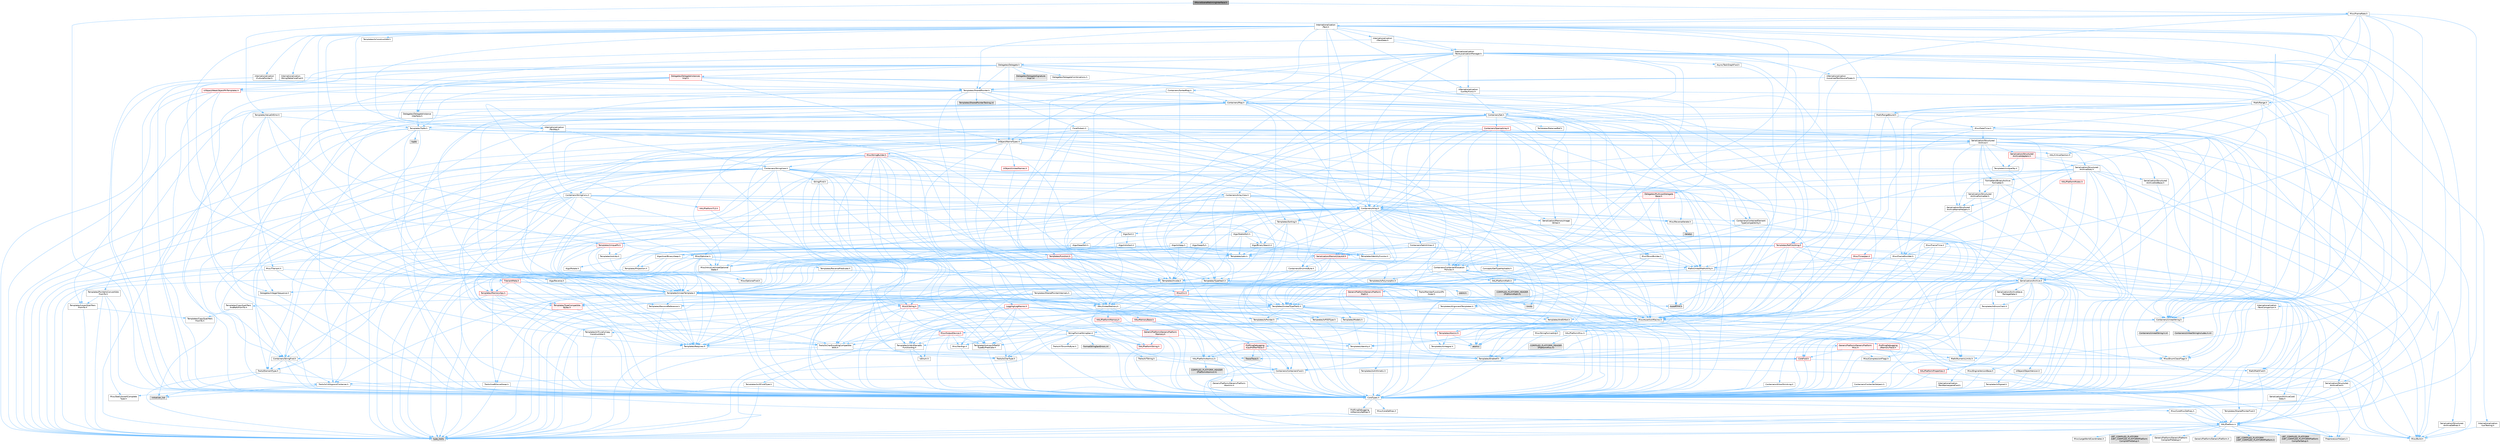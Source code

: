 digraph "IMovieSceneRetimingInterface.h"
{
 // INTERACTIVE_SVG=YES
 // LATEX_PDF_SIZE
  bgcolor="transparent";
  edge [fontname=Helvetica,fontsize=10,labelfontname=Helvetica,labelfontsize=10];
  node [fontname=Helvetica,fontsize=10,shape=box,height=0.2,width=0.4];
  Node1 [id="Node000001",label="IMovieSceneRetimingInterface.h",height=0.2,width=0.4,color="gray40", fillcolor="grey60", style="filled", fontcolor="black",tooltip=" "];
  Node1 -> Node2 [id="edge1_Node000001_Node000002",color="steelblue1",style="solid",tooltip=" "];
  Node2 [id="Node000002",label="CoreTypes.h",height=0.2,width=0.4,color="grey40", fillcolor="white", style="filled",URL="$dc/dec/CoreTypes_8h.html",tooltip=" "];
  Node2 -> Node3 [id="edge2_Node000002_Node000003",color="steelblue1",style="solid",tooltip=" "];
  Node3 [id="Node000003",label="HAL/Platform.h",height=0.2,width=0.4,color="grey40", fillcolor="white", style="filled",URL="$d9/dd0/Platform_8h.html",tooltip=" "];
  Node3 -> Node4 [id="edge3_Node000003_Node000004",color="steelblue1",style="solid",tooltip=" "];
  Node4 [id="Node000004",label="Misc/Build.h",height=0.2,width=0.4,color="grey40", fillcolor="white", style="filled",URL="$d3/dbb/Build_8h.html",tooltip=" "];
  Node3 -> Node5 [id="edge4_Node000003_Node000005",color="steelblue1",style="solid",tooltip=" "];
  Node5 [id="Node000005",label="Misc/LargeWorldCoordinates.h",height=0.2,width=0.4,color="grey40", fillcolor="white", style="filled",URL="$d2/dcb/LargeWorldCoordinates_8h.html",tooltip=" "];
  Node3 -> Node6 [id="edge5_Node000003_Node000006",color="steelblue1",style="solid",tooltip=" "];
  Node6 [id="Node000006",label="type_traits",height=0.2,width=0.4,color="grey60", fillcolor="#E0E0E0", style="filled",tooltip=" "];
  Node3 -> Node7 [id="edge6_Node000003_Node000007",color="steelblue1",style="solid",tooltip=" "];
  Node7 [id="Node000007",label="PreprocessorHelpers.h",height=0.2,width=0.4,color="grey40", fillcolor="white", style="filled",URL="$db/ddb/PreprocessorHelpers_8h.html",tooltip=" "];
  Node3 -> Node8 [id="edge7_Node000003_Node000008",color="steelblue1",style="solid",tooltip=" "];
  Node8 [id="Node000008",label="UBT_COMPILED_PLATFORM\l/UBT_COMPILED_PLATFORMPlatform\lCompilerPreSetup.h",height=0.2,width=0.4,color="grey60", fillcolor="#E0E0E0", style="filled",tooltip=" "];
  Node3 -> Node9 [id="edge8_Node000003_Node000009",color="steelblue1",style="solid",tooltip=" "];
  Node9 [id="Node000009",label="GenericPlatform/GenericPlatform\lCompilerPreSetup.h",height=0.2,width=0.4,color="grey40", fillcolor="white", style="filled",URL="$d9/dc8/GenericPlatformCompilerPreSetup_8h.html",tooltip=" "];
  Node3 -> Node10 [id="edge9_Node000003_Node000010",color="steelblue1",style="solid",tooltip=" "];
  Node10 [id="Node000010",label="GenericPlatform/GenericPlatform.h",height=0.2,width=0.4,color="grey40", fillcolor="white", style="filled",URL="$d6/d84/GenericPlatform_8h.html",tooltip=" "];
  Node3 -> Node11 [id="edge10_Node000003_Node000011",color="steelblue1",style="solid",tooltip=" "];
  Node11 [id="Node000011",label="UBT_COMPILED_PLATFORM\l/UBT_COMPILED_PLATFORMPlatform.h",height=0.2,width=0.4,color="grey60", fillcolor="#E0E0E0", style="filled",tooltip=" "];
  Node3 -> Node12 [id="edge11_Node000003_Node000012",color="steelblue1",style="solid",tooltip=" "];
  Node12 [id="Node000012",label="UBT_COMPILED_PLATFORM\l/UBT_COMPILED_PLATFORMPlatform\lCompilerSetup.h",height=0.2,width=0.4,color="grey60", fillcolor="#E0E0E0", style="filled",tooltip=" "];
  Node2 -> Node13 [id="edge12_Node000002_Node000013",color="steelblue1",style="solid",tooltip=" "];
  Node13 [id="Node000013",label="ProfilingDebugging\l/UMemoryDefines.h",height=0.2,width=0.4,color="grey40", fillcolor="white", style="filled",URL="$d2/da2/UMemoryDefines_8h.html",tooltip=" "];
  Node2 -> Node14 [id="edge13_Node000002_Node000014",color="steelblue1",style="solid",tooltip=" "];
  Node14 [id="Node000014",label="Misc/CoreMiscDefines.h",height=0.2,width=0.4,color="grey40", fillcolor="white", style="filled",URL="$da/d38/CoreMiscDefines_8h.html",tooltip=" "];
  Node14 -> Node3 [id="edge14_Node000014_Node000003",color="steelblue1",style="solid",tooltip=" "];
  Node14 -> Node7 [id="edge15_Node000014_Node000007",color="steelblue1",style="solid",tooltip=" "];
  Node2 -> Node15 [id="edge16_Node000002_Node000015",color="steelblue1",style="solid",tooltip=" "];
  Node15 [id="Node000015",label="Misc/CoreDefines.h",height=0.2,width=0.4,color="grey40", fillcolor="white", style="filled",URL="$d3/dd2/CoreDefines_8h.html",tooltip=" "];
  Node1 -> Node16 [id="edge17_Node000001_Node000016",color="steelblue1",style="solid",tooltip=" "];
  Node16 [id="Node000016",label="Misc/FrameRate.h",height=0.2,width=0.4,color="grey40", fillcolor="white", style="filled",URL="$d1/d9e/FrameRate_8h.html",tooltip=" "];
  Node16 -> Node3 [id="edge18_Node000016_Node000003",color="steelblue1",style="solid",tooltip=" "];
  Node16 -> Node17 [id="edge19_Node000016_Node000017",color="steelblue1",style="solid",tooltip=" "];
  Node17 [id="Node000017",label="Internationalization\l/Text.h",height=0.2,width=0.4,color="grey40", fillcolor="white", style="filled",URL="$d6/d35/Text_8h.html",tooltip=" "];
  Node17 -> Node2 [id="edge20_Node000017_Node000002",color="steelblue1",style="solid",tooltip=" "];
  Node17 -> Node18 [id="edge21_Node000017_Node000018",color="steelblue1",style="solid",tooltip=" "];
  Node18 [id="Node000018",label="HAL/PlatformAtomics.h",height=0.2,width=0.4,color="grey40", fillcolor="white", style="filled",URL="$d3/d36/PlatformAtomics_8h.html",tooltip=" "];
  Node18 -> Node2 [id="edge22_Node000018_Node000002",color="steelblue1",style="solid",tooltip=" "];
  Node18 -> Node19 [id="edge23_Node000018_Node000019",color="steelblue1",style="solid",tooltip=" "];
  Node19 [id="Node000019",label="GenericPlatform/GenericPlatform\lAtomics.h",height=0.2,width=0.4,color="grey40", fillcolor="white", style="filled",URL="$da/d72/GenericPlatformAtomics_8h.html",tooltip=" "];
  Node19 -> Node2 [id="edge24_Node000019_Node000002",color="steelblue1",style="solid",tooltip=" "];
  Node18 -> Node20 [id="edge25_Node000018_Node000020",color="steelblue1",style="solid",tooltip=" "];
  Node20 [id="Node000020",label="COMPILED_PLATFORM_HEADER\l(PlatformAtomics.h)",height=0.2,width=0.4,color="grey60", fillcolor="#E0E0E0", style="filled",tooltip=" "];
  Node17 -> Node21 [id="edge26_Node000017_Node000021",color="steelblue1",style="solid",tooltip=" "];
  Node21 [id="Node000021",label="Misc/AssertionMacros.h",height=0.2,width=0.4,color="grey40", fillcolor="white", style="filled",URL="$d0/dfa/AssertionMacros_8h.html",tooltip=" "];
  Node21 -> Node2 [id="edge27_Node000021_Node000002",color="steelblue1",style="solid",tooltip=" "];
  Node21 -> Node3 [id="edge28_Node000021_Node000003",color="steelblue1",style="solid",tooltip=" "];
  Node21 -> Node22 [id="edge29_Node000021_Node000022",color="steelblue1",style="solid",tooltip=" "];
  Node22 [id="Node000022",label="HAL/PlatformMisc.h",height=0.2,width=0.4,color="grey40", fillcolor="white", style="filled",URL="$d0/df5/PlatformMisc_8h.html",tooltip=" "];
  Node22 -> Node2 [id="edge30_Node000022_Node000002",color="steelblue1",style="solid",tooltip=" "];
  Node22 -> Node23 [id="edge31_Node000022_Node000023",color="steelblue1",style="solid",tooltip=" "];
  Node23 [id="Node000023",label="GenericPlatform/GenericPlatform\lMisc.h",height=0.2,width=0.4,color="red", fillcolor="#FFF0F0", style="filled",URL="$db/d9a/GenericPlatformMisc_8h.html",tooltip=" "];
  Node23 -> Node24 [id="edge32_Node000023_Node000024",color="steelblue1",style="solid",tooltip=" "];
  Node24 [id="Node000024",label="Containers/StringFwd.h",height=0.2,width=0.4,color="grey40", fillcolor="white", style="filled",URL="$df/d37/StringFwd_8h.html",tooltip=" "];
  Node24 -> Node2 [id="edge33_Node000024_Node000002",color="steelblue1",style="solid",tooltip=" "];
  Node24 -> Node25 [id="edge34_Node000024_Node000025",color="steelblue1",style="solid",tooltip=" "];
  Node25 [id="Node000025",label="Traits/ElementType.h",height=0.2,width=0.4,color="grey40", fillcolor="white", style="filled",URL="$d5/d4f/ElementType_8h.html",tooltip=" "];
  Node25 -> Node3 [id="edge35_Node000025_Node000003",color="steelblue1",style="solid",tooltip=" "];
  Node25 -> Node26 [id="edge36_Node000025_Node000026",color="steelblue1",style="solid",tooltip=" "];
  Node26 [id="Node000026",label="initializer_list",height=0.2,width=0.4,color="grey60", fillcolor="#E0E0E0", style="filled",tooltip=" "];
  Node25 -> Node6 [id="edge37_Node000025_Node000006",color="steelblue1",style="solid",tooltip=" "];
  Node24 -> Node27 [id="edge38_Node000024_Node000027",color="steelblue1",style="solid",tooltip=" "];
  Node27 [id="Node000027",label="Traits/IsContiguousContainer.h",height=0.2,width=0.4,color="grey40", fillcolor="white", style="filled",URL="$d5/d3c/IsContiguousContainer_8h.html",tooltip=" "];
  Node27 -> Node2 [id="edge39_Node000027_Node000002",color="steelblue1",style="solid",tooltip=" "];
  Node27 -> Node28 [id="edge40_Node000027_Node000028",color="steelblue1",style="solid",tooltip=" "];
  Node28 [id="Node000028",label="Misc/StaticAssertComplete\lType.h",height=0.2,width=0.4,color="grey40", fillcolor="white", style="filled",URL="$d5/d4e/StaticAssertCompleteType_8h.html",tooltip=" "];
  Node27 -> Node26 [id="edge41_Node000027_Node000026",color="steelblue1",style="solid",tooltip=" "];
  Node23 -> Node29 [id="edge42_Node000023_Node000029",color="steelblue1",style="solid",tooltip=" "];
  Node29 [id="Node000029",label="CoreFwd.h",height=0.2,width=0.4,color="red", fillcolor="#FFF0F0", style="filled",URL="$d1/d1e/CoreFwd_8h.html",tooltip=" "];
  Node29 -> Node2 [id="edge43_Node000029_Node000002",color="steelblue1",style="solid",tooltip=" "];
  Node29 -> Node30 [id="edge44_Node000029_Node000030",color="steelblue1",style="solid",tooltip=" "];
  Node30 [id="Node000030",label="Containers/ContainersFwd.h",height=0.2,width=0.4,color="grey40", fillcolor="white", style="filled",URL="$d4/d0a/ContainersFwd_8h.html",tooltip=" "];
  Node30 -> Node3 [id="edge45_Node000030_Node000003",color="steelblue1",style="solid",tooltip=" "];
  Node30 -> Node2 [id="edge46_Node000030_Node000002",color="steelblue1",style="solid",tooltip=" "];
  Node30 -> Node27 [id="edge47_Node000030_Node000027",color="steelblue1",style="solid",tooltip=" "];
  Node29 -> Node31 [id="edge48_Node000029_Node000031",color="steelblue1",style="solid",tooltip=" "];
  Node31 [id="Node000031",label="Math/MathFwd.h",height=0.2,width=0.4,color="grey40", fillcolor="white", style="filled",URL="$d2/d10/MathFwd_8h.html",tooltip=" "];
  Node31 -> Node3 [id="edge49_Node000031_Node000003",color="steelblue1",style="solid",tooltip=" "];
  Node23 -> Node2 [id="edge50_Node000023_Node000002",color="steelblue1",style="solid",tooltip=" "];
  Node23 -> Node44 [id="edge51_Node000023_Node000044",color="steelblue1",style="solid",tooltip=" "];
  Node44 [id="Node000044",label="Math/NumericLimits.h",height=0.2,width=0.4,color="grey40", fillcolor="white", style="filled",URL="$df/d1b/NumericLimits_8h.html",tooltip=" "];
  Node44 -> Node2 [id="edge52_Node000044_Node000002",color="steelblue1",style="solid",tooltip=" "];
  Node23 -> Node45 [id="edge53_Node000023_Node000045",color="steelblue1",style="solid",tooltip=" "];
  Node45 [id="Node000045",label="Misc/CompressionFlags.h",height=0.2,width=0.4,color="grey40", fillcolor="white", style="filled",URL="$d9/d76/CompressionFlags_8h.html",tooltip=" "];
  Node23 -> Node46 [id="edge54_Node000023_Node000046",color="steelblue1",style="solid",tooltip=" "];
  Node46 [id="Node000046",label="Misc/EnumClassFlags.h",height=0.2,width=0.4,color="grey40", fillcolor="white", style="filled",URL="$d8/de7/EnumClassFlags_8h.html",tooltip=" "];
  Node22 -> Node49 [id="edge55_Node000022_Node000049",color="steelblue1",style="solid",tooltip=" "];
  Node49 [id="Node000049",label="COMPILED_PLATFORM_HEADER\l(PlatformMisc.h)",height=0.2,width=0.4,color="grey60", fillcolor="#E0E0E0", style="filled",tooltip=" "];
  Node22 -> Node50 [id="edge56_Node000022_Node000050",color="steelblue1",style="solid",tooltip=" "];
  Node50 [id="Node000050",label="ProfilingDebugging\l/CpuProfilerTrace.h",height=0.2,width=0.4,color="red", fillcolor="#FFF0F0", style="filled",URL="$da/dcb/CpuProfilerTrace_8h.html",tooltip=" "];
  Node50 -> Node2 [id="edge57_Node000050_Node000002",color="steelblue1",style="solid",tooltip=" "];
  Node50 -> Node30 [id="edge58_Node000050_Node000030",color="steelblue1",style="solid",tooltip=" "];
  Node50 -> Node18 [id="edge59_Node000050_Node000018",color="steelblue1",style="solid",tooltip=" "];
  Node50 -> Node7 [id="edge60_Node000050_Node000007",color="steelblue1",style="solid",tooltip=" "];
  Node50 -> Node4 [id="edge61_Node000050_Node000004",color="steelblue1",style="solid",tooltip=" "];
  Node50 -> Node54 [id="edge62_Node000050_Node000054",color="steelblue1",style="solid",tooltip=" "];
  Node54 [id="Node000054",label="Trace/Trace.h",height=0.2,width=0.4,color="grey60", fillcolor="#E0E0E0", style="filled",tooltip=" "];
  Node21 -> Node7 [id="edge63_Node000021_Node000007",color="steelblue1",style="solid",tooltip=" "];
  Node21 -> Node55 [id="edge64_Node000021_Node000055",color="steelblue1",style="solid",tooltip=" "];
  Node55 [id="Node000055",label="Templates/EnableIf.h",height=0.2,width=0.4,color="grey40", fillcolor="white", style="filled",URL="$d7/d60/EnableIf_8h.html",tooltip=" "];
  Node55 -> Node2 [id="edge65_Node000055_Node000002",color="steelblue1",style="solid",tooltip=" "];
  Node21 -> Node56 [id="edge66_Node000021_Node000056",color="steelblue1",style="solid",tooltip=" "];
  Node56 [id="Node000056",label="Templates/IsArrayOrRefOf\lTypeByPredicate.h",height=0.2,width=0.4,color="grey40", fillcolor="white", style="filled",URL="$d6/da1/IsArrayOrRefOfTypeByPredicate_8h.html",tooltip=" "];
  Node56 -> Node2 [id="edge67_Node000056_Node000002",color="steelblue1",style="solid",tooltip=" "];
  Node21 -> Node57 [id="edge68_Node000021_Node000057",color="steelblue1",style="solid",tooltip=" "];
  Node57 [id="Node000057",label="Templates/IsValidVariadic\lFunctionArg.h",height=0.2,width=0.4,color="grey40", fillcolor="white", style="filled",URL="$d0/dc8/IsValidVariadicFunctionArg_8h.html",tooltip=" "];
  Node57 -> Node2 [id="edge69_Node000057_Node000002",color="steelblue1",style="solid",tooltip=" "];
  Node57 -> Node58 [id="edge70_Node000057_Node000058",color="steelblue1",style="solid",tooltip=" "];
  Node58 [id="Node000058",label="IsEnum.h",height=0.2,width=0.4,color="grey40", fillcolor="white", style="filled",URL="$d4/de5/IsEnum_8h.html",tooltip=" "];
  Node57 -> Node6 [id="edge71_Node000057_Node000006",color="steelblue1",style="solid",tooltip=" "];
  Node21 -> Node59 [id="edge72_Node000021_Node000059",color="steelblue1",style="solid",tooltip=" "];
  Node59 [id="Node000059",label="Traits/IsCharEncodingCompatible\lWith.h",height=0.2,width=0.4,color="grey40", fillcolor="white", style="filled",URL="$df/dd1/IsCharEncodingCompatibleWith_8h.html",tooltip=" "];
  Node59 -> Node6 [id="edge73_Node000059_Node000006",color="steelblue1",style="solid",tooltip=" "];
  Node59 -> Node60 [id="edge74_Node000059_Node000060",color="steelblue1",style="solid",tooltip=" "];
  Node60 [id="Node000060",label="Traits/IsCharType.h",height=0.2,width=0.4,color="grey40", fillcolor="white", style="filled",URL="$db/d51/IsCharType_8h.html",tooltip=" "];
  Node60 -> Node2 [id="edge75_Node000060_Node000002",color="steelblue1",style="solid",tooltip=" "];
  Node21 -> Node61 [id="edge76_Node000021_Node000061",color="steelblue1",style="solid",tooltip=" "];
  Node61 [id="Node000061",label="Misc/VarArgs.h",height=0.2,width=0.4,color="grey40", fillcolor="white", style="filled",URL="$d5/d6f/VarArgs_8h.html",tooltip=" "];
  Node61 -> Node2 [id="edge77_Node000061_Node000002",color="steelblue1",style="solid",tooltip=" "];
  Node21 -> Node62 [id="edge78_Node000021_Node000062",color="steelblue1",style="solid",tooltip=" "];
  Node62 [id="Node000062",label="String/FormatStringSan.h",height=0.2,width=0.4,color="grey40", fillcolor="white", style="filled",URL="$d3/d8b/FormatStringSan_8h.html",tooltip=" "];
  Node62 -> Node6 [id="edge79_Node000062_Node000006",color="steelblue1",style="solid",tooltip=" "];
  Node62 -> Node2 [id="edge80_Node000062_Node000002",color="steelblue1",style="solid",tooltip=" "];
  Node62 -> Node63 [id="edge81_Node000062_Node000063",color="steelblue1",style="solid",tooltip=" "];
  Node63 [id="Node000063",label="Templates/Requires.h",height=0.2,width=0.4,color="grey40", fillcolor="white", style="filled",URL="$dc/d96/Requires_8h.html",tooltip=" "];
  Node63 -> Node55 [id="edge82_Node000063_Node000055",color="steelblue1",style="solid",tooltip=" "];
  Node63 -> Node6 [id="edge83_Node000063_Node000006",color="steelblue1",style="solid",tooltip=" "];
  Node62 -> Node64 [id="edge84_Node000062_Node000064",color="steelblue1",style="solid",tooltip=" "];
  Node64 [id="Node000064",label="Templates/Identity.h",height=0.2,width=0.4,color="grey40", fillcolor="white", style="filled",URL="$d0/dd5/Identity_8h.html",tooltip=" "];
  Node62 -> Node57 [id="edge85_Node000062_Node000057",color="steelblue1",style="solid",tooltip=" "];
  Node62 -> Node60 [id="edge86_Node000062_Node000060",color="steelblue1",style="solid",tooltip=" "];
  Node62 -> Node65 [id="edge87_Node000062_Node000065",color="steelblue1",style="solid",tooltip=" "];
  Node65 [id="Node000065",label="Traits/IsTEnumAsByte.h",height=0.2,width=0.4,color="grey40", fillcolor="white", style="filled",URL="$d1/de6/IsTEnumAsByte_8h.html",tooltip=" "];
  Node62 -> Node66 [id="edge88_Node000062_Node000066",color="steelblue1",style="solid",tooltip=" "];
  Node66 [id="Node000066",label="Traits/IsTString.h",height=0.2,width=0.4,color="grey40", fillcolor="white", style="filled",URL="$d0/df8/IsTString_8h.html",tooltip=" "];
  Node66 -> Node30 [id="edge89_Node000066_Node000030",color="steelblue1",style="solid",tooltip=" "];
  Node62 -> Node30 [id="edge90_Node000062_Node000030",color="steelblue1",style="solid",tooltip=" "];
  Node62 -> Node67 [id="edge91_Node000062_Node000067",color="steelblue1",style="solid",tooltip=" "];
  Node67 [id="Node000067",label="FormatStringSanErrors.inl",height=0.2,width=0.4,color="grey60", fillcolor="#E0E0E0", style="filled",tooltip=" "];
  Node21 -> Node68 [id="edge92_Node000021_Node000068",color="steelblue1",style="solid",tooltip=" "];
  Node68 [id="Node000068",label="atomic",height=0.2,width=0.4,color="grey60", fillcolor="#E0E0E0", style="filled",tooltip=" "];
  Node17 -> Node46 [id="edge93_Node000017_Node000046",color="steelblue1",style="solid",tooltip=" "];
  Node17 -> Node69 [id="edge94_Node000017_Node000069",color="steelblue1",style="solid",tooltip=" "];
  Node69 [id="Node000069",label="Templates/UnrealTypeTraits.h",height=0.2,width=0.4,color="grey40", fillcolor="white", style="filled",URL="$d2/d2d/UnrealTypeTraits_8h.html",tooltip=" "];
  Node69 -> Node2 [id="edge95_Node000069_Node000002",color="steelblue1",style="solid",tooltip=" "];
  Node69 -> Node70 [id="edge96_Node000069_Node000070",color="steelblue1",style="solid",tooltip=" "];
  Node70 [id="Node000070",label="Templates/IsPointer.h",height=0.2,width=0.4,color="grey40", fillcolor="white", style="filled",URL="$d7/d05/IsPointer_8h.html",tooltip=" "];
  Node70 -> Node2 [id="edge97_Node000070_Node000002",color="steelblue1",style="solid",tooltip=" "];
  Node69 -> Node21 [id="edge98_Node000069_Node000021",color="steelblue1",style="solid",tooltip=" "];
  Node69 -> Node71 [id="edge99_Node000069_Node000071",color="steelblue1",style="solid",tooltip=" "];
  Node71 [id="Node000071",label="Templates/AndOrNot.h",height=0.2,width=0.4,color="grey40", fillcolor="white", style="filled",URL="$db/d0a/AndOrNot_8h.html",tooltip=" "];
  Node71 -> Node2 [id="edge100_Node000071_Node000002",color="steelblue1",style="solid",tooltip=" "];
  Node69 -> Node55 [id="edge101_Node000069_Node000055",color="steelblue1",style="solid",tooltip=" "];
  Node69 -> Node72 [id="edge102_Node000069_Node000072",color="steelblue1",style="solid",tooltip=" "];
  Node72 [id="Node000072",label="Templates/IsArithmetic.h",height=0.2,width=0.4,color="grey40", fillcolor="white", style="filled",URL="$d2/d5d/IsArithmetic_8h.html",tooltip=" "];
  Node72 -> Node2 [id="edge103_Node000072_Node000002",color="steelblue1",style="solid",tooltip=" "];
  Node69 -> Node58 [id="edge104_Node000069_Node000058",color="steelblue1",style="solid",tooltip=" "];
  Node69 -> Node73 [id="edge105_Node000069_Node000073",color="steelblue1",style="solid",tooltip=" "];
  Node73 [id="Node000073",label="Templates/Models.h",height=0.2,width=0.4,color="grey40", fillcolor="white", style="filled",URL="$d3/d0c/Models_8h.html",tooltip=" "];
  Node73 -> Node64 [id="edge106_Node000073_Node000064",color="steelblue1",style="solid",tooltip=" "];
  Node69 -> Node74 [id="edge107_Node000069_Node000074",color="steelblue1",style="solid",tooltip=" "];
  Node74 [id="Node000074",label="Templates/IsPODType.h",height=0.2,width=0.4,color="grey40", fillcolor="white", style="filled",URL="$d7/db1/IsPODType_8h.html",tooltip=" "];
  Node74 -> Node2 [id="edge108_Node000074_Node000002",color="steelblue1",style="solid",tooltip=" "];
  Node69 -> Node75 [id="edge109_Node000069_Node000075",color="steelblue1",style="solid",tooltip=" "];
  Node75 [id="Node000075",label="Templates/IsUECoreType.h",height=0.2,width=0.4,color="grey40", fillcolor="white", style="filled",URL="$d1/db8/IsUECoreType_8h.html",tooltip=" "];
  Node75 -> Node2 [id="edge110_Node000075_Node000002",color="steelblue1",style="solid",tooltip=" "];
  Node75 -> Node6 [id="edge111_Node000075_Node000006",color="steelblue1",style="solid",tooltip=" "];
  Node69 -> Node76 [id="edge112_Node000069_Node000076",color="steelblue1",style="solid",tooltip=" "];
  Node76 [id="Node000076",label="Templates/IsTriviallyCopy\lConstructible.h",height=0.2,width=0.4,color="grey40", fillcolor="white", style="filled",URL="$d3/d78/IsTriviallyCopyConstructible_8h.html",tooltip=" "];
  Node76 -> Node2 [id="edge113_Node000076_Node000002",color="steelblue1",style="solid",tooltip=" "];
  Node76 -> Node6 [id="edge114_Node000076_Node000006",color="steelblue1",style="solid",tooltip=" "];
  Node17 -> Node77 [id="edge115_Node000017_Node000077",color="steelblue1",style="solid",tooltip=" "];
  Node77 [id="Node000077",label="Containers/Array.h",height=0.2,width=0.4,color="grey40", fillcolor="white", style="filled",URL="$df/dd0/Array_8h.html",tooltip=" "];
  Node77 -> Node2 [id="edge116_Node000077_Node000002",color="steelblue1",style="solid",tooltip=" "];
  Node77 -> Node21 [id="edge117_Node000077_Node000021",color="steelblue1",style="solid",tooltip=" "];
  Node77 -> Node78 [id="edge118_Node000077_Node000078",color="steelblue1",style="solid",tooltip=" "];
  Node78 [id="Node000078",label="Misc/IntrusiveUnsetOptional\lState.h",height=0.2,width=0.4,color="grey40", fillcolor="white", style="filled",URL="$d2/d0a/IntrusiveUnsetOptionalState_8h.html",tooltip=" "];
  Node78 -> Node79 [id="edge119_Node000078_Node000079",color="steelblue1",style="solid",tooltip=" "];
  Node79 [id="Node000079",label="Misc/OptionalFwd.h",height=0.2,width=0.4,color="grey40", fillcolor="white", style="filled",URL="$dc/d50/OptionalFwd_8h.html",tooltip=" "];
  Node77 -> Node80 [id="edge120_Node000077_Node000080",color="steelblue1",style="solid",tooltip=" "];
  Node80 [id="Node000080",label="Misc/ReverseIterate.h",height=0.2,width=0.4,color="grey40", fillcolor="white", style="filled",URL="$db/de3/ReverseIterate_8h.html",tooltip=" "];
  Node80 -> Node3 [id="edge121_Node000080_Node000003",color="steelblue1",style="solid",tooltip=" "];
  Node80 -> Node81 [id="edge122_Node000080_Node000081",color="steelblue1",style="solid",tooltip=" "];
  Node81 [id="Node000081",label="iterator",height=0.2,width=0.4,color="grey60", fillcolor="#E0E0E0", style="filled",tooltip=" "];
  Node77 -> Node82 [id="edge123_Node000077_Node000082",color="steelblue1",style="solid",tooltip=" "];
  Node82 [id="Node000082",label="HAL/UnrealMemory.h",height=0.2,width=0.4,color="grey40", fillcolor="white", style="filled",URL="$d9/d96/UnrealMemory_8h.html",tooltip=" "];
  Node82 -> Node2 [id="edge124_Node000082_Node000002",color="steelblue1",style="solid",tooltip=" "];
  Node82 -> Node83 [id="edge125_Node000082_Node000083",color="steelblue1",style="solid",tooltip=" "];
  Node83 [id="Node000083",label="GenericPlatform/GenericPlatform\lMemory.h",height=0.2,width=0.4,color="red", fillcolor="#FFF0F0", style="filled",URL="$dd/d22/GenericPlatformMemory_8h.html",tooltip=" "];
  Node83 -> Node29 [id="edge126_Node000083_Node000029",color="steelblue1",style="solid",tooltip=" "];
  Node83 -> Node2 [id="edge127_Node000083_Node000002",color="steelblue1",style="solid",tooltip=" "];
  Node83 -> Node84 [id="edge128_Node000083_Node000084",color="steelblue1",style="solid",tooltip=" "];
  Node84 [id="Node000084",label="HAL/PlatformString.h",height=0.2,width=0.4,color="red", fillcolor="#FFF0F0", style="filled",URL="$db/db5/PlatformString_8h.html",tooltip=" "];
  Node84 -> Node2 [id="edge129_Node000084_Node000002",color="steelblue1",style="solid",tooltip=" "];
  Node82 -> Node86 [id="edge130_Node000082_Node000086",color="steelblue1",style="solid",tooltip=" "];
  Node86 [id="Node000086",label="HAL/MemoryBase.h",height=0.2,width=0.4,color="red", fillcolor="#FFF0F0", style="filled",URL="$d6/d9f/MemoryBase_8h.html",tooltip=" "];
  Node86 -> Node2 [id="edge131_Node000086_Node000002",color="steelblue1",style="solid",tooltip=" "];
  Node86 -> Node18 [id="edge132_Node000086_Node000018",color="steelblue1",style="solid",tooltip=" "];
  Node86 -> Node88 [id="edge133_Node000086_Node000088",color="steelblue1",style="solid",tooltip=" "];
  Node88 [id="Node000088",label="Misc/OutputDevice.h",height=0.2,width=0.4,color="red", fillcolor="#FFF0F0", style="filled",URL="$d7/d32/OutputDevice_8h.html",tooltip=" "];
  Node88 -> Node29 [id="edge134_Node000088_Node000029",color="steelblue1",style="solid",tooltip=" "];
  Node88 -> Node2 [id="edge135_Node000088_Node000002",color="steelblue1",style="solid",tooltip=" "];
  Node88 -> Node61 [id="edge136_Node000088_Node000061",color="steelblue1",style="solid",tooltip=" "];
  Node88 -> Node56 [id="edge137_Node000088_Node000056",color="steelblue1",style="solid",tooltip=" "];
  Node88 -> Node57 [id="edge138_Node000088_Node000057",color="steelblue1",style="solid",tooltip=" "];
  Node88 -> Node59 [id="edge139_Node000088_Node000059",color="steelblue1",style="solid",tooltip=" "];
  Node86 -> Node90 [id="edge140_Node000086_Node000090",color="steelblue1",style="solid",tooltip=" "];
  Node90 [id="Node000090",label="Templates/Atomic.h",height=0.2,width=0.4,color="red", fillcolor="#FFF0F0", style="filled",URL="$d3/d91/Atomic_8h.html",tooltip=" "];
  Node90 -> Node93 [id="edge141_Node000090_Node000093",color="steelblue1",style="solid",tooltip=" "];
  Node93 [id="Node000093",label="Templates/IsIntegral.h",height=0.2,width=0.4,color="grey40", fillcolor="white", style="filled",URL="$da/d64/IsIntegral_8h.html",tooltip=" "];
  Node93 -> Node2 [id="edge142_Node000093_Node000002",color="steelblue1",style="solid",tooltip=" "];
  Node90 -> Node68 [id="edge143_Node000090_Node000068",color="steelblue1",style="solid",tooltip=" "];
  Node82 -> Node97 [id="edge144_Node000082_Node000097",color="steelblue1",style="solid",tooltip=" "];
  Node97 [id="Node000097",label="HAL/PlatformMemory.h",height=0.2,width=0.4,color="red", fillcolor="#FFF0F0", style="filled",URL="$de/d68/PlatformMemory_8h.html",tooltip=" "];
  Node97 -> Node2 [id="edge145_Node000097_Node000002",color="steelblue1",style="solid",tooltip=" "];
  Node97 -> Node83 [id="edge146_Node000097_Node000083",color="steelblue1",style="solid",tooltip=" "];
  Node82 -> Node99 [id="edge147_Node000082_Node000099",color="steelblue1",style="solid",tooltip=" "];
  Node99 [id="Node000099",label="ProfilingDebugging\l/MemoryTrace.h",height=0.2,width=0.4,color="red", fillcolor="#FFF0F0", style="filled",URL="$da/dd7/MemoryTrace_8h.html",tooltip=" "];
  Node99 -> Node3 [id="edge148_Node000099_Node000003",color="steelblue1",style="solid",tooltip=" "];
  Node99 -> Node46 [id="edge149_Node000099_Node000046",color="steelblue1",style="solid",tooltip=" "];
  Node99 -> Node54 [id="edge150_Node000099_Node000054",color="steelblue1",style="solid",tooltip=" "];
  Node82 -> Node70 [id="edge151_Node000082_Node000070",color="steelblue1",style="solid",tooltip=" "];
  Node77 -> Node69 [id="edge152_Node000077_Node000069",color="steelblue1",style="solid",tooltip=" "];
  Node77 -> Node100 [id="edge153_Node000077_Node000100",color="steelblue1",style="solid",tooltip=" "];
  Node100 [id="Node000100",label="Templates/UnrealTemplate.h",height=0.2,width=0.4,color="grey40", fillcolor="white", style="filled",URL="$d4/d24/UnrealTemplate_8h.html",tooltip=" "];
  Node100 -> Node2 [id="edge154_Node000100_Node000002",color="steelblue1",style="solid",tooltip=" "];
  Node100 -> Node70 [id="edge155_Node000100_Node000070",color="steelblue1",style="solid",tooltip=" "];
  Node100 -> Node82 [id="edge156_Node000100_Node000082",color="steelblue1",style="solid",tooltip=" "];
  Node100 -> Node101 [id="edge157_Node000100_Node000101",color="steelblue1",style="solid",tooltip=" "];
  Node101 [id="Node000101",label="Templates/CopyQualifiers\lAndRefsFromTo.h",height=0.2,width=0.4,color="grey40", fillcolor="white", style="filled",URL="$d3/db3/CopyQualifiersAndRefsFromTo_8h.html",tooltip=" "];
  Node101 -> Node102 [id="edge158_Node000101_Node000102",color="steelblue1",style="solid",tooltip=" "];
  Node102 [id="Node000102",label="Templates/CopyQualifiers\lFromTo.h",height=0.2,width=0.4,color="grey40", fillcolor="white", style="filled",URL="$d5/db4/CopyQualifiersFromTo_8h.html",tooltip=" "];
  Node100 -> Node69 [id="edge159_Node000100_Node000069",color="steelblue1",style="solid",tooltip=" "];
  Node100 -> Node103 [id="edge160_Node000100_Node000103",color="steelblue1",style="solid",tooltip=" "];
  Node103 [id="Node000103",label="Templates/RemoveReference.h",height=0.2,width=0.4,color="grey40", fillcolor="white", style="filled",URL="$da/dbe/RemoveReference_8h.html",tooltip=" "];
  Node103 -> Node2 [id="edge161_Node000103_Node000002",color="steelblue1",style="solid",tooltip=" "];
  Node100 -> Node63 [id="edge162_Node000100_Node000063",color="steelblue1",style="solid",tooltip=" "];
  Node100 -> Node104 [id="edge163_Node000100_Node000104",color="steelblue1",style="solid",tooltip=" "];
  Node104 [id="Node000104",label="Templates/TypeCompatible\lBytes.h",height=0.2,width=0.4,color="red", fillcolor="#FFF0F0", style="filled",URL="$df/d0a/TypeCompatibleBytes_8h.html",tooltip=" "];
  Node104 -> Node2 [id="edge164_Node000104_Node000002",color="steelblue1",style="solid",tooltip=" "];
  Node104 -> Node6 [id="edge165_Node000104_Node000006",color="steelblue1",style="solid",tooltip=" "];
  Node100 -> Node64 [id="edge166_Node000100_Node000064",color="steelblue1",style="solid",tooltip=" "];
  Node100 -> Node27 [id="edge167_Node000100_Node000027",color="steelblue1",style="solid",tooltip=" "];
  Node100 -> Node105 [id="edge168_Node000100_Node000105",color="steelblue1",style="solid",tooltip=" "];
  Node105 [id="Node000105",label="Traits/UseBitwiseSwap.h",height=0.2,width=0.4,color="grey40", fillcolor="white", style="filled",URL="$db/df3/UseBitwiseSwap_8h.html",tooltip=" "];
  Node105 -> Node2 [id="edge169_Node000105_Node000002",color="steelblue1",style="solid",tooltip=" "];
  Node105 -> Node6 [id="edge170_Node000105_Node000006",color="steelblue1",style="solid",tooltip=" "];
  Node100 -> Node6 [id="edge171_Node000100_Node000006",color="steelblue1",style="solid",tooltip=" "];
  Node77 -> Node106 [id="edge172_Node000077_Node000106",color="steelblue1",style="solid",tooltip=" "];
  Node106 [id="Node000106",label="Containers/AllowShrinking.h",height=0.2,width=0.4,color="grey40", fillcolor="white", style="filled",URL="$d7/d1a/AllowShrinking_8h.html",tooltip=" "];
  Node106 -> Node2 [id="edge173_Node000106_Node000002",color="steelblue1",style="solid",tooltip=" "];
  Node77 -> Node107 [id="edge174_Node000077_Node000107",color="steelblue1",style="solid",tooltip=" "];
  Node107 [id="Node000107",label="Containers/ContainerAllocation\lPolicies.h",height=0.2,width=0.4,color="grey40", fillcolor="white", style="filled",URL="$d7/dff/ContainerAllocationPolicies_8h.html",tooltip=" "];
  Node107 -> Node2 [id="edge175_Node000107_Node000002",color="steelblue1",style="solid",tooltip=" "];
  Node107 -> Node108 [id="edge176_Node000107_Node000108",color="steelblue1",style="solid",tooltip=" "];
  Node108 [id="Node000108",label="Containers/ContainerHelpers.h",height=0.2,width=0.4,color="grey40", fillcolor="white", style="filled",URL="$d7/d33/ContainerHelpers_8h.html",tooltip=" "];
  Node108 -> Node2 [id="edge177_Node000108_Node000002",color="steelblue1",style="solid",tooltip=" "];
  Node107 -> Node107 [id="edge178_Node000107_Node000107",color="steelblue1",style="solid",tooltip=" "];
  Node107 -> Node109 [id="edge179_Node000107_Node000109",color="steelblue1",style="solid",tooltip=" "];
  Node109 [id="Node000109",label="HAL/PlatformMath.h",height=0.2,width=0.4,color="grey40", fillcolor="white", style="filled",URL="$dc/d53/PlatformMath_8h.html",tooltip=" "];
  Node109 -> Node2 [id="edge180_Node000109_Node000002",color="steelblue1",style="solid",tooltip=" "];
  Node109 -> Node110 [id="edge181_Node000109_Node000110",color="steelblue1",style="solid",tooltip=" "];
  Node110 [id="Node000110",label="GenericPlatform/GenericPlatform\lMath.h",height=0.2,width=0.4,color="red", fillcolor="#FFF0F0", style="filled",URL="$d5/d79/GenericPlatformMath_8h.html",tooltip=" "];
  Node110 -> Node2 [id="edge182_Node000110_Node000002",color="steelblue1",style="solid",tooltip=" "];
  Node110 -> Node30 [id="edge183_Node000110_Node000030",color="steelblue1",style="solid",tooltip=" "];
  Node110 -> Node71 [id="edge184_Node000110_Node000071",color="steelblue1",style="solid",tooltip=" "];
  Node110 -> Node69 [id="edge185_Node000110_Node000069",color="steelblue1",style="solid",tooltip=" "];
  Node110 -> Node63 [id="edge186_Node000110_Node000063",color="steelblue1",style="solid",tooltip=" "];
  Node110 -> Node104 [id="edge187_Node000110_Node000104",color="steelblue1",style="solid",tooltip=" "];
  Node110 -> Node115 [id="edge188_Node000110_Node000115",color="steelblue1",style="solid",tooltip=" "];
  Node115 [id="Node000115",label="limits",height=0.2,width=0.4,color="grey60", fillcolor="#E0E0E0", style="filled",tooltip=" "];
  Node110 -> Node6 [id="edge189_Node000110_Node000006",color="steelblue1",style="solid",tooltip=" "];
  Node109 -> Node116 [id="edge190_Node000109_Node000116",color="steelblue1",style="solid",tooltip=" "];
  Node116 [id="Node000116",label="COMPILED_PLATFORM_HEADER\l(PlatformMath.h)",height=0.2,width=0.4,color="grey60", fillcolor="#E0E0E0", style="filled",tooltip=" "];
  Node107 -> Node82 [id="edge191_Node000107_Node000082",color="steelblue1",style="solid",tooltip=" "];
  Node107 -> Node44 [id="edge192_Node000107_Node000044",color="steelblue1",style="solid",tooltip=" "];
  Node107 -> Node21 [id="edge193_Node000107_Node000021",color="steelblue1",style="solid",tooltip=" "];
  Node107 -> Node117 [id="edge194_Node000107_Node000117",color="steelblue1",style="solid",tooltip=" "];
  Node117 [id="Node000117",label="Templates/IsPolymorphic.h",height=0.2,width=0.4,color="grey40", fillcolor="white", style="filled",URL="$dc/d20/IsPolymorphic_8h.html",tooltip=" "];
  Node107 -> Node118 [id="edge195_Node000107_Node000118",color="steelblue1",style="solid",tooltip=" "];
  Node118 [id="Node000118",label="Templates/MemoryOps.h",height=0.2,width=0.4,color="red", fillcolor="#FFF0F0", style="filled",URL="$db/dea/MemoryOps_8h.html",tooltip=" "];
  Node118 -> Node2 [id="edge196_Node000118_Node000002",color="steelblue1",style="solid",tooltip=" "];
  Node118 -> Node82 [id="edge197_Node000118_Node000082",color="steelblue1",style="solid",tooltip=" "];
  Node118 -> Node76 [id="edge198_Node000118_Node000076",color="steelblue1",style="solid",tooltip=" "];
  Node118 -> Node63 [id="edge199_Node000118_Node000063",color="steelblue1",style="solid",tooltip=" "];
  Node118 -> Node69 [id="edge200_Node000118_Node000069",color="steelblue1",style="solid",tooltip=" "];
  Node118 -> Node105 [id="edge201_Node000118_Node000105",color="steelblue1",style="solid",tooltip=" "];
  Node118 -> Node6 [id="edge202_Node000118_Node000006",color="steelblue1",style="solid",tooltip=" "];
  Node107 -> Node104 [id="edge203_Node000107_Node000104",color="steelblue1",style="solid",tooltip=" "];
  Node107 -> Node6 [id="edge204_Node000107_Node000006",color="steelblue1",style="solid",tooltip=" "];
  Node77 -> Node119 [id="edge205_Node000077_Node000119",color="steelblue1",style="solid",tooltip=" "];
  Node119 [id="Node000119",label="Containers/ContainerElement\lTypeCompatibility.h",height=0.2,width=0.4,color="grey40", fillcolor="white", style="filled",URL="$df/ddf/ContainerElementTypeCompatibility_8h.html",tooltip=" "];
  Node119 -> Node2 [id="edge206_Node000119_Node000002",color="steelblue1",style="solid",tooltip=" "];
  Node119 -> Node69 [id="edge207_Node000119_Node000069",color="steelblue1",style="solid",tooltip=" "];
  Node77 -> Node120 [id="edge208_Node000077_Node000120",color="steelblue1",style="solid",tooltip=" "];
  Node120 [id="Node000120",label="Serialization/Archive.h",height=0.2,width=0.4,color="grey40", fillcolor="white", style="filled",URL="$d7/d3b/Archive_8h.html",tooltip=" "];
  Node120 -> Node29 [id="edge209_Node000120_Node000029",color="steelblue1",style="solid",tooltip=" "];
  Node120 -> Node2 [id="edge210_Node000120_Node000002",color="steelblue1",style="solid",tooltip=" "];
  Node120 -> Node121 [id="edge211_Node000120_Node000121",color="steelblue1",style="solid",tooltip=" "];
  Node121 [id="Node000121",label="HAL/PlatformProperties.h",height=0.2,width=0.4,color="red", fillcolor="#FFF0F0", style="filled",URL="$d9/db0/PlatformProperties_8h.html",tooltip=" "];
  Node121 -> Node2 [id="edge212_Node000121_Node000002",color="steelblue1",style="solid",tooltip=" "];
  Node120 -> Node124 [id="edge213_Node000120_Node000124",color="steelblue1",style="solid",tooltip=" "];
  Node124 [id="Node000124",label="Internationalization\l/TextNamespaceFwd.h",height=0.2,width=0.4,color="grey40", fillcolor="white", style="filled",URL="$d8/d97/TextNamespaceFwd_8h.html",tooltip=" "];
  Node124 -> Node2 [id="edge214_Node000124_Node000002",color="steelblue1",style="solid",tooltip=" "];
  Node120 -> Node31 [id="edge215_Node000120_Node000031",color="steelblue1",style="solid",tooltip=" "];
  Node120 -> Node21 [id="edge216_Node000120_Node000021",color="steelblue1",style="solid",tooltip=" "];
  Node120 -> Node4 [id="edge217_Node000120_Node000004",color="steelblue1",style="solid",tooltip=" "];
  Node120 -> Node45 [id="edge218_Node000120_Node000045",color="steelblue1",style="solid",tooltip=" "];
  Node120 -> Node125 [id="edge219_Node000120_Node000125",color="steelblue1",style="solid",tooltip=" "];
  Node125 [id="Node000125",label="Misc/EngineVersionBase.h",height=0.2,width=0.4,color="grey40", fillcolor="white", style="filled",URL="$d5/d2b/EngineVersionBase_8h.html",tooltip=" "];
  Node125 -> Node2 [id="edge220_Node000125_Node000002",color="steelblue1",style="solid",tooltip=" "];
  Node120 -> Node61 [id="edge221_Node000120_Node000061",color="steelblue1",style="solid",tooltip=" "];
  Node120 -> Node126 [id="edge222_Node000120_Node000126",color="steelblue1",style="solid",tooltip=" "];
  Node126 [id="Node000126",label="Serialization/ArchiveCook\lData.h",height=0.2,width=0.4,color="grey40", fillcolor="white", style="filled",URL="$dc/db6/ArchiveCookData_8h.html",tooltip=" "];
  Node126 -> Node3 [id="edge223_Node000126_Node000003",color="steelblue1",style="solid",tooltip=" "];
  Node120 -> Node127 [id="edge224_Node000120_Node000127",color="steelblue1",style="solid",tooltip=" "];
  Node127 [id="Node000127",label="Serialization/ArchiveSave\lPackageData.h",height=0.2,width=0.4,color="grey40", fillcolor="white", style="filled",URL="$d1/d37/ArchiveSavePackageData_8h.html",tooltip=" "];
  Node120 -> Node55 [id="edge225_Node000120_Node000055",color="steelblue1",style="solid",tooltip=" "];
  Node120 -> Node56 [id="edge226_Node000120_Node000056",color="steelblue1",style="solid",tooltip=" "];
  Node120 -> Node128 [id="edge227_Node000120_Node000128",color="steelblue1",style="solid",tooltip=" "];
  Node128 [id="Node000128",label="Templates/IsEnumClass.h",height=0.2,width=0.4,color="grey40", fillcolor="white", style="filled",URL="$d7/d15/IsEnumClass_8h.html",tooltip=" "];
  Node128 -> Node2 [id="edge228_Node000128_Node000002",color="steelblue1",style="solid",tooltip=" "];
  Node128 -> Node71 [id="edge229_Node000128_Node000071",color="steelblue1",style="solid",tooltip=" "];
  Node120 -> Node114 [id="edge230_Node000120_Node000114",color="steelblue1",style="solid",tooltip=" "];
  Node114 [id="Node000114",label="Templates/IsSigned.h",height=0.2,width=0.4,color="grey40", fillcolor="white", style="filled",URL="$d8/dd8/IsSigned_8h.html",tooltip=" "];
  Node114 -> Node2 [id="edge231_Node000114_Node000002",color="steelblue1",style="solid",tooltip=" "];
  Node120 -> Node57 [id="edge232_Node000120_Node000057",color="steelblue1",style="solid",tooltip=" "];
  Node120 -> Node100 [id="edge233_Node000120_Node000100",color="steelblue1",style="solid",tooltip=" "];
  Node120 -> Node59 [id="edge234_Node000120_Node000059",color="steelblue1",style="solid",tooltip=" "];
  Node120 -> Node129 [id="edge235_Node000120_Node000129",color="steelblue1",style="solid",tooltip=" "];
  Node129 [id="Node000129",label="UObject/ObjectVersion.h",height=0.2,width=0.4,color="grey40", fillcolor="white", style="filled",URL="$da/d63/ObjectVersion_8h.html",tooltip=" "];
  Node129 -> Node2 [id="edge236_Node000129_Node000002",color="steelblue1",style="solid",tooltip=" "];
  Node77 -> Node130 [id="edge237_Node000077_Node000130",color="steelblue1",style="solid",tooltip=" "];
  Node130 [id="Node000130",label="Serialization/MemoryImage\lWriter.h",height=0.2,width=0.4,color="grey40", fillcolor="white", style="filled",URL="$d0/d08/MemoryImageWriter_8h.html",tooltip=" "];
  Node130 -> Node2 [id="edge238_Node000130_Node000002",color="steelblue1",style="solid",tooltip=" "];
  Node130 -> Node131 [id="edge239_Node000130_Node000131",color="steelblue1",style="solid",tooltip=" "];
  Node131 [id="Node000131",label="Serialization/MemoryLayout.h",height=0.2,width=0.4,color="red", fillcolor="#FFF0F0", style="filled",URL="$d7/d66/MemoryLayout_8h.html",tooltip=" "];
  Node131 -> Node134 [id="edge240_Node000131_Node000134",color="steelblue1",style="solid",tooltip=" "];
  Node134 [id="Node000134",label="Containers/EnumAsByte.h",height=0.2,width=0.4,color="grey40", fillcolor="white", style="filled",URL="$d6/d9a/EnumAsByte_8h.html",tooltip=" "];
  Node134 -> Node2 [id="edge241_Node000134_Node000002",color="steelblue1",style="solid",tooltip=" "];
  Node134 -> Node74 [id="edge242_Node000134_Node000074",color="steelblue1",style="solid",tooltip=" "];
  Node134 -> Node135 [id="edge243_Node000134_Node000135",color="steelblue1",style="solid",tooltip=" "];
  Node135 [id="Node000135",label="Templates/TypeHash.h",height=0.2,width=0.4,color="grey40", fillcolor="white", style="filled",URL="$d1/d62/TypeHash_8h.html",tooltip=" "];
  Node135 -> Node2 [id="edge244_Node000135_Node000002",color="steelblue1",style="solid",tooltip=" "];
  Node135 -> Node63 [id="edge245_Node000135_Node000063",color="steelblue1",style="solid",tooltip=" "];
  Node135 -> Node136 [id="edge246_Node000135_Node000136",color="steelblue1",style="solid",tooltip=" "];
  Node136 [id="Node000136",label="Misc/Crc.h",height=0.2,width=0.4,color="red", fillcolor="#FFF0F0", style="filled",URL="$d4/dd2/Crc_8h.html",tooltip=" "];
  Node136 -> Node2 [id="edge247_Node000136_Node000002",color="steelblue1",style="solid",tooltip=" "];
  Node136 -> Node84 [id="edge248_Node000136_Node000084",color="steelblue1",style="solid",tooltip=" "];
  Node136 -> Node21 [id="edge249_Node000136_Node000021",color="steelblue1",style="solid",tooltip=" "];
  Node136 -> Node137 [id="edge250_Node000136_Node000137",color="steelblue1",style="solid",tooltip=" "];
  Node137 [id="Node000137",label="Misc/CString.h",height=0.2,width=0.4,color="red", fillcolor="#FFF0F0", style="filled",URL="$d2/d49/CString_8h.html",tooltip=" "];
  Node137 -> Node2 [id="edge251_Node000137_Node000002",color="steelblue1",style="solid",tooltip=" "];
  Node137 -> Node84 [id="edge252_Node000137_Node000084",color="steelblue1",style="solid",tooltip=" "];
  Node137 -> Node21 [id="edge253_Node000137_Node000021",color="steelblue1",style="solid",tooltip=" "];
  Node137 -> Node61 [id="edge254_Node000137_Node000061",color="steelblue1",style="solid",tooltip=" "];
  Node137 -> Node56 [id="edge255_Node000137_Node000056",color="steelblue1",style="solid",tooltip=" "];
  Node137 -> Node57 [id="edge256_Node000137_Node000057",color="steelblue1",style="solid",tooltip=" "];
  Node137 -> Node59 [id="edge257_Node000137_Node000059",color="steelblue1",style="solid",tooltip=" "];
  Node136 -> Node69 [id="edge258_Node000136_Node000069",color="steelblue1",style="solid",tooltip=" "];
  Node136 -> Node60 [id="edge259_Node000136_Node000060",color="steelblue1",style="solid",tooltip=" "];
  Node135 -> Node141 [id="edge260_Node000135_Node000141",color="steelblue1",style="solid",tooltip=" "];
  Node141 [id="Node000141",label="stdint.h",height=0.2,width=0.4,color="grey60", fillcolor="#E0E0E0", style="filled",tooltip=" "];
  Node135 -> Node6 [id="edge261_Node000135_Node000006",color="steelblue1",style="solid",tooltip=" "];
  Node131 -> Node24 [id="edge262_Node000131_Node000024",color="steelblue1",style="solid",tooltip=" "];
  Node131 -> Node82 [id="edge263_Node000131_Node000082",color="steelblue1",style="solid",tooltip=" "];
  Node131 -> Node55 [id="edge264_Node000131_Node000055",color="steelblue1",style="solid",tooltip=" "];
  Node131 -> Node117 [id="edge265_Node000131_Node000117",color="steelblue1",style="solid",tooltip=" "];
  Node131 -> Node73 [id="edge266_Node000131_Node000073",color="steelblue1",style="solid",tooltip=" "];
  Node131 -> Node100 [id="edge267_Node000131_Node000100",color="steelblue1",style="solid",tooltip=" "];
  Node77 -> Node144 [id="edge268_Node000077_Node000144",color="steelblue1",style="solid",tooltip=" "];
  Node144 [id="Node000144",label="Algo/Heapify.h",height=0.2,width=0.4,color="grey40", fillcolor="white", style="filled",URL="$d0/d2a/Heapify_8h.html",tooltip=" "];
  Node144 -> Node145 [id="edge269_Node000144_Node000145",color="steelblue1",style="solid",tooltip=" "];
  Node145 [id="Node000145",label="Algo/Impl/BinaryHeap.h",height=0.2,width=0.4,color="grey40", fillcolor="white", style="filled",URL="$d7/da3/Algo_2Impl_2BinaryHeap_8h.html",tooltip=" "];
  Node145 -> Node146 [id="edge270_Node000145_Node000146",color="steelblue1",style="solid",tooltip=" "];
  Node146 [id="Node000146",label="Templates/Invoke.h",height=0.2,width=0.4,color="grey40", fillcolor="white", style="filled",URL="$d7/deb/Invoke_8h.html",tooltip=" "];
  Node146 -> Node2 [id="edge271_Node000146_Node000002",color="steelblue1",style="solid",tooltip=" "];
  Node146 -> Node147 [id="edge272_Node000146_Node000147",color="steelblue1",style="solid",tooltip=" "];
  Node147 [id="Node000147",label="Traits/MemberFunctionPtr\lOuter.h",height=0.2,width=0.4,color="grey40", fillcolor="white", style="filled",URL="$db/da7/MemberFunctionPtrOuter_8h.html",tooltip=" "];
  Node146 -> Node100 [id="edge273_Node000146_Node000100",color="steelblue1",style="solid",tooltip=" "];
  Node146 -> Node6 [id="edge274_Node000146_Node000006",color="steelblue1",style="solid",tooltip=" "];
  Node145 -> Node148 [id="edge275_Node000145_Node000148",color="steelblue1",style="solid",tooltip=" "];
  Node148 [id="Node000148",label="Templates/Projection.h",height=0.2,width=0.4,color="grey40", fillcolor="white", style="filled",URL="$d7/df0/Projection_8h.html",tooltip=" "];
  Node148 -> Node6 [id="edge276_Node000148_Node000006",color="steelblue1",style="solid",tooltip=" "];
  Node145 -> Node149 [id="edge277_Node000145_Node000149",color="steelblue1",style="solid",tooltip=" "];
  Node149 [id="Node000149",label="Templates/ReversePredicate.h",height=0.2,width=0.4,color="grey40", fillcolor="white", style="filled",URL="$d8/d28/ReversePredicate_8h.html",tooltip=" "];
  Node149 -> Node146 [id="edge278_Node000149_Node000146",color="steelblue1",style="solid",tooltip=" "];
  Node149 -> Node100 [id="edge279_Node000149_Node000100",color="steelblue1",style="solid",tooltip=" "];
  Node145 -> Node6 [id="edge280_Node000145_Node000006",color="steelblue1",style="solid",tooltip=" "];
  Node144 -> Node150 [id="edge281_Node000144_Node000150",color="steelblue1",style="solid",tooltip=" "];
  Node150 [id="Node000150",label="Templates/IdentityFunctor.h",height=0.2,width=0.4,color="grey40", fillcolor="white", style="filled",URL="$d7/d2e/IdentityFunctor_8h.html",tooltip=" "];
  Node150 -> Node3 [id="edge282_Node000150_Node000003",color="steelblue1",style="solid",tooltip=" "];
  Node144 -> Node146 [id="edge283_Node000144_Node000146",color="steelblue1",style="solid",tooltip=" "];
  Node144 -> Node151 [id="edge284_Node000144_Node000151",color="steelblue1",style="solid",tooltip=" "];
  Node151 [id="Node000151",label="Templates/Less.h",height=0.2,width=0.4,color="grey40", fillcolor="white", style="filled",URL="$de/dc8/Less_8h.html",tooltip=" "];
  Node151 -> Node2 [id="edge285_Node000151_Node000002",color="steelblue1",style="solid",tooltip=" "];
  Node151 -> Node100 [id="edge286_Node000151_Node000100",color="steelblue1",style="solid",tooltip=" "];
  Node144 -> Node100 [id="edge287_Node000144_Node000100",color="steelblue1",style="solid",tooltip=" "];
  Node77 -> Node152 [id="edge288_Node000077_Node000152",color="steelblue1",style="solid",tooltip=" "];
  Node152 [id="Node000152",label="Algo/HeapSort.h",height=0.2,width=0.4,color="grey40", fillcolor="white", style="filled",URL="$d3/d92/HeapSort_8h.html",tooltip=" "];
  Node152 -> Node145 [id="edge289_Node000152_Node000145",color="steelblue1",style="solid",tooltip=" "];
  Node152 -> Node150 [id="edge290_Node000152_Node000150",color="steelblue1",style="solid",tooltip=" "];
  Node152 -> Node151 [id="edge291_Node000152_Node000151",color="steelblue1",style="solid",tooltip=" "];
  Node152 -> Node100 [id="edge292_Node000152_Node000100",color="steelblue1",style="solid",tooltip=" "];
  Node77 -> Node153 [id="edge293_Node000077_Node000153",color="steelblue1",style="solid",tooltip=" "];
  Node153 [id="Node000153",label="Algo/IsHeap.h",height=0.2,width=0.4,color="grey40", fillcolor="white", style="filled",URL="$de/d32/IsHeap_8h.html",tooltip=" "];
  Node153 -> Node145 [id="edge294_Node000153_Node000145",color="steelblue1",style="solid",tooltip=" "];
  Node153 -> Node150 [id="edge295_Node000153_Node000150",color="steelblue1",style="solid",tooltip=" "];
  Node153 -> Node146 [id="edge296_Node000153_Node000146",color="steelblue1",style="solid",tooltip=" "];
  Node153 -> Node151 [id="edge297_Node000153_Node000151",color="steelblue1",style="solid",tooltip=" "];
  Node153 -> Node100 [id="edge298_Node000153_Node000100",color="steelblue1",style="solid",tooltip=" "];
  Node77 -> Node145 [id="edge299_Node000077_Node000145",color="steelblue1",style="solid",tooltip=" "];
  Node77 -> Node154 [id="edge300_Node000077_Node000154",color="steelblue1",style="solid",tooltip=" "];
  Node154 [id="Node000154",label="Algo/StableSort.h",height=0.2,width=0.4,color="grey40", fillcolor="white", style="filled",URL="$d7/d3c/StableSort_8h.html",tooltip=" "];
  Node154 -> Node155 [id="edge301_Node000154_Node000155",color="steelblue1",style="solid",tooltip=" "];
  Node155 [id="Node000155",label="Algo/BinarySearch.h",height=0.2,width=0.4,color="grey40", fillcolor="white", style="filled",URL="$db/db4/BinarySearch_8h.html",tooltip=" "];
  Node155 -> Node150 [id="edge302_Node000155_Node000150",color="steelblue1",style="solid",tooltip=" "];
  Node155 -> Node146 [id="edge303_Node000155_Node000146",color="steelblue1",style="solid",tooltip=" "];
  Node155 -> Node151 [id="edge304_Node000155_Node000151",color="steelblue1",style="solid",tooltip=" "];
  Node154 -> Node156 [id="edge305_Node000154_Node000156",color="steelblue1",style="solid",tooltip=" "];
  Node156 [id="Node000156",label="Algo/Rotate.h",height=0.2,width=0.4,color="grey40", fillcolor="white", style="filled",URL="$dd/da7/Rotate_8h.html",tooltip=" "];
  Node156 -> Node100 [id="edge306_Node000156_Node000100",color="steelblue1",style="solid",tooltip=" "];
  Node154 -> Node150 [id="edge307_Node000154_Node000150",color="steelblue1",style="solid",tooltip=" "];
  Node154 -> Node146 [id="edge308_Node000154_Node000146",color="steelblue1",style="solid",tooltip=" "];
  Node154 -> Node151 [id="edge309_Node000154_Node000151",color="steelblue1",style="solid",tooltip=" "];
  Node154 -> Node100 [id="edge310_Node000154_Node000100",color="steelblue1",style="solid",tooltip=" "];
  Node77 -> Node157 [id="edge311_Node000077_Node000157",color="steelblue1",style="solid",tooltip=" "];
  Node157 [id="Node000157",label="Concepts/GetTypeHashable.h",height=0.2,width=0.4,color="grey40", fillcolor="white", style="filled",URL="$d3/da2/GetTypeHashable_8h.html",tooltip=" "];
  Node157 -> Node2 [id="edge312_Node000157_Node000002",color="steelblue1",style="solid",tooltip=" "];
  Node157 -> Node135 [id="edge313_Node000157_Node000135",color="steelblue1",style="solid",tooltip=" "];
  Node77 -> Node150 [id="edge314_Node000077_Node000150",color="steelblue1",style="solid",tooltip=" "];
  Node77 -> Node146 [id="edge315_Node000077_Node000146",color="steelblue1",style="solid",tooltip=" "];
  Node77 -> Node151 [id="edge316_Node000077_Node000151",color="steelblue1",style="solid",tooltip=" "];
  Node77 -> Node158 [id="edge317_Node000077_Node000158",color="steelblue1",style="solid",tooltip=" "];
  Node158 [id="Node000158",label="Templates/LosesQualifiers\lFromTo.h",height=0.2,width=0.4,color="grey40", fillcolor="white", style="filled",URL="$d2/db3/LosesQualifiersFromTo_8h.html",tooltip=" "];
  Node158 -> Node102 [id="edge318_Node000158_Node000102",color="steelblue1",style="solid",tooltip=" "];
  Node158 -> Node6 [id="edge319_Node000158_Node000006",color="steelblue1",style="solid",tooltip=" "];
  Node77 -> Node63 [id="edge320_Node000077_Node000063",color="steelblue1",style="solid",tooltip=" "];
  Node77 -> Node159 [id="edge321_Node000077_Node000159",color="steelblue1",style="solid",tooltip=" "];
  Node159 [id="Node000159",label="Templates/Sorting.h",height=0.2,width=0.4,color="grey40", fillcolor="white", style="filled",URL="$d3/d9e/Sorting_8h.html",tooltip=" "];
  Node159 -> Node2 [id="edge322_Node000159_Node000002",color="steelblue1",style="solid",tooltip=" "];
  Node159 -> Node155 [id="edge323_Node000159_Node000155",color="steelblue1",style="solid",tooltip=" "];
  Node159 -> Node160 [id="edge324_Node000159_Node000160",color="steelblue1",style="solid",tooltip=" "];
  Node160 [id="Node000160",label="Algo/Sort.h",height=0.2,width=0.4,color="grey40", fillcolor="white", style="filled",URL="$d1/d87/Sort_8h.html",tooltip=" "];
  Node160 -> Node161 [id="edge325_Node000160_Node000161",color="steelblue1",style="solid",tooltip=" "];
  Node161 [id="Node000161",label="Algo/IntroSort.h",height=0.2,width=0.4,color="grey40", fillcolor="white", style="filled",URL="$d3/db3/IntroSort_8h.html",tooltip=" "];
  Node161 -> Node145 [id="edge326_Node000161_Node000145",color="steelblue1",style="solid",tooltip=" "];
  Node161 -> Node162 [id="edge327_Node000161_Node000162",color="steelblue1",style="solid",tooltip=" "];
  Node162 [id="Node000162",label="Math/UnrealMathUtility.h",height=0.2,width=0.4,color="grey40", fillcolor="white", style="filled",URL="$db/db8/UnrealMathUtility_8h.html",tooltip=" "];
  Node162 -> Node2 [id="edge328_Node000162_Node000002",color="steelblue1",style="solid",tooltip=" "];
  Node162 -> Node21 [id="edge329_Node000162_Node000021",color="steelblue1",style="solid",tooltip=" "];
  Node162 -> Node109 [id="edge330_Node000162_Node000109",color="steelblue1",style="solid",tooltip=" "];
  Node162 -> Node31 [id="edge331_Node000162_Node000031",color="steelblue1",style="solid",tooltip=" "];
  Node162 -> Node64 [id="edge332_Node000162_Node000064",color="steelblue1",style="solid",tooltip=" "];
  Node162 -> Node63 [id="edge333_Node000162_Node000063",color="steelblue1",style="solid",tooltip=" "];
  Node161 -> Node150 [id="edge334_Node000161_Node000150",color="steelblue1",style="solid",tooltip=" "];
  Node161 -> Node146 [id="edge335_Node000161_Node000146",color="steelblue1",style="solid",tooltip=" "];
  Node161 -> Node148 [id="edge336_Node000161_Node000148",color="steelblue1",style="solid",tooltip=" "];
  Node161 -> Node151 [id="edge337_Node000161_Node000151",color="steelblue1",style="solid",tooltip=" "];
  Node161 -> Node100 [id="edge338_Node000161_Node000100",color="steelblue1",style="solid",tooltip=" "];
  Node159 -> Node109 [id="edge339_Node000159_Node000109",color="steelblue1",style="solid",tooltip=" "];
  Node159 -> Node151 [id="edge340_Node000159_Node000151",color="steelblue1",style="solid",tooltip=" "];
  Node77 -> Node163 [id="edge341_Node000077_Node000163",color="steelblue1",style="solid",tooltip=" "];
  Node163 [id="Node000163",label="Templates/AlignmentTemplates.h",height=0.2,width=0.4,color="grey40", fillcolor="white", style="filled",URL="$dd/d32/AlignmentTemplates_8h.html",tooltip=" "];
  Node163 -> Node2 [id="edge342_Node000163_Node000002",color="steelblue1",style="solid",tooltip=" "];
  Node163 -> Node93 [id="edge343_Node000163_Node000093",color="steelblue1",style="solid",tooltip=" "];
  Node163 -> Node70 [id="edge344_Node000163_Node000070",color="steelblue1",style="solid",tooltip=" "];
  Node77 -> Node25 [id="edge345_Node000077_Node000025",color="steelblue1",style="solid",tooltip=" "];
  Node77 -> Node115 [id="edge346_Node000077_Node000115",color="steelblue1",style="solid",tooltip=" "];
  Node77 -> Node6 [id="edge347_Node000077_Node000006",color="steelblue1",style="solid",tooltip=" "];
  Node17 -> Node164 [id="edge348_Node000017_Node000164",color="steelblue1",style="solid",tooltip=" "];
  Node164 [id="Node000164",label="Containers/UnrealString.h",height=0.2,width=0.4,color="grey40", fillcolor="white", style="filled",URL="$d5/dba/UnrealString_8h.html",tooltip=" "];
  Node164 -> Node165 [id="edge349_Node000164_Node000165",color="steelblue1",style="solid",tooltip=" "];
  Node165 [id="Node000165",label="Containers/UnrealStringIncludes.h.inl",height=0.2,width=0.4,color="grey60", fillcolor="#E0E0E0", style="filled",tooltip=" "];
  Node164 -> Node166 [id="edge350_Node000164_Node000166",color="steelblue1",style="solid",tooltip=" "];
  Node166 [id="Node000166",label="Containers/UnrealString.h.inl",height=0.2,width=0.4,color="grey60", fillcolor="#E0E0E0", style="filled",tooltip=" "];
  Node164 -> Node167 [id="edge351_Node000164_Node000167",color="steelblue1",style="solid",tooltip=" "];
  Node167 [id="Node000167",label="Misc/StringFormatArg.h",height=0.2,width=0.4,color="grey40", fillcolor="white", style="filled",URL="$d2/d16/StringFormatArg_8h.html",tooltip=" "];
  Node167 -> Node30 [id="edge352_Node000167_Node000030",color="steelblue1",style="solid",tooltip=" "];
  Node17 -> Node168 [id="edge353_Node000017_Node000168",color="steelblue1",style="solid",tooltip=" "];
  Node168 [id="Node000168",label="Containers/SortedMap.h",height=0.2,width=0.4,color="grey40", fillcolor="white", style="filled",URL="$d1/dcf/SortedMap_8h.html",tooltip=" "];
  Node168 -> Node169 [id="edge354_Node000168_Node000169",color="steelblue1",style="solid",tooltip=" "];
  Node169 [id="Node000169",label="Containers/Map.h",height=0.2,width=0.4,color="grey40", fillcolor="white", style="filled",URL="$df/d79/Map_8h.html",tooltip=" "];
  Node169 -> Node2 [id="edge355_Node000169_Node000002",color="steelblue1",style="solid",tooltip=" "];
  Node169 -> Node170 [id="edge356_Node000169_Node000170",color="steelblue1",style="solid",tooltip=" "];
  Node170 [id="Node000170",label="Algo/Reverse.h",height=0.2,width=0.4,color="grey40", fillcolor="white", style="filled",URL="$d5/d93/Reverse_8h.html",tooltip=" "];
  Node170 -> Node2 [id="edge357_Node000170_Node000002",color="steelblue1",style="solid",tooltip=" "];
  Node170 -> Node100 [id="edge358_Node000170_Node000100",color="steelblue1",style="solid",tooltip=" "];
  Node169 -> Node119 [id="edge359_Node000169_Node000119",color="steelblue1",style="solid",tooltip=" "];
  Node169 -> Node171 [id="edge360_Node000169_Node000171",color="steelblue1",style="solid",tooltip=" "];
  Node171 [id="Node000171",label="Containers/Set.h",height=0.2,width=0.4,color="grey40", fillcolor="white", style="filled",URL="$d4/d45/Set_8h.html",tooltip=" "];
  Node171 -> Node107 [id="edge361_Node000171_Node000107",color="steelblue1",style="solid",tooltip=" "];
  Node171 -> Node119 [id="edge362_Node000171_Node000119",color="steelblue1",style="solid",tooltip=" "];
  Node171 -> Node172 [id="edge363_Node000171_Node000172",color="steelblue1",style="solid",tooltip=" "];
  Node172 [id="Node000172",label="Containers/SetUtilities.h",height=0.2,width=0.4,color="grey40", fillcolor="white", style="filled",URL="$dc/de5/SetUtilities_8h.html",tooltip=" "];
  Node172 -> Node2 [id="edge364_Node000172_Node000002",color="steelblue1",style="solid",tooltip=" "];
  Node172 -> Node131 [id="edge365_Node000172_Node000131",color="steelblue1",style="solid",tooltip=" "];
  Node172 -> Node118 [id="edge366_Node000172_Node000118",color="steelblue1",style="solid",tooltip=" "];
  Node172 -> Node69 [id="edge367_Node000172_Node000069",color="steelblue1",style="solid",tooltip=" "];
  Node171 -> Node173 [id="edge368_Node000171_Node000173",color="steelblue1",style="solid",tooltip=" "];
  Node173 [id="Node000173",label="Containers/SparseArray.h",height=0.2,width=0.4,color="red", fillcolor="#FFF0F0", style="filled",URL="$d5/dbf/SparseArray_8h.html",tooltip=" "];
  Node173 -> Node2 [id="edge369_Node000173_Node000002",color="steelblue1",style="solid",tooltip=" "];
  Node173 -> Node21 [id="edge370_Node000173_Node000021",color="steelblue1",style="solid",tooltip=" "];
  Node173 -> Node82 [id="edge371_Node000173_Node000082",color="steelblue1",style="solid",tooltip=" "];
  Node173 -> Node69 [id="edge372_Node000173_Node000069",color="steelblue1",style="solid",tooltip=" "];
  Node173 -> Node100 [id="edge373_Node000173_Node000100",color="steelblue1",style="solid",tooltip=" "];
  Node173 -> Node107 [id="edge374_Node000173_Node000107",color="steelblue1",style="solid",tooltip=" "];
  Node173 -> Node151 [id="edge375_Node000173_Node000151",color="steelblue1",style="solid",tooltip=" "];
  Node173 -> Node77 [id="edge376_Node000173_Node000077",color="steelblue1",style="solid",tooltip=" "];
  Node173 -> Node162 [id="edge377_Node000173_Node000162",color="steelblue1",style="solid",tooltip=" "];
  Node173 -> Node176 [id="edge378_Node000173_Node000176",color="steelblue1",style="solid",tooltip=" "];
  Node176 [id="Node000176",label="Serialization/Structured\lArchive.h",height=0.2,width=0.4,color="grey40", fillcolor="white", style="filled",URL="$d9/d1e/StructuredArchive_8h.html",tooltip=" "];
  Node176 -> Node77 [id="edge379_Node000176_Node000077",color="steelblue1",style="solid",tooltip=" "];
  Node176 -> Node107 [id="edge380_Node000176_Node000107",color="steelblue1",style="solid",tooltip=" "];
  Node176 -> Node2 [id="edge381_Node000176_Node000002",color="steelblue1",style="solid",tooltip=" "];
  Node176 -> Node177 [id="edge382_Node000176_Node000177",color="steelblue1",style="solid",tooltip=" "];
  Node177 [id="Node000177",label="Formatters/BinaryArchive\lFormatter.h",height=0.2,width=0.4,color="grey40", fillcolor="white", style="filled",URL="$d2/d01/BinaryArchiveFormatter_8h.html",tooltip=" "];
  Node177 -> Node77 [id="edge383_Node000177_Node000077",color="steelblue1",style="solid",tooltip=" "];
  Node177 -> Node3 [id="edge384_Node000177_Node000003",color="steelblue1",style="solid",tooltip=" "];
  Node177 -> Node120 [id="edge385_Node000177_Node000120",color="steelblue1",style="solid",tooltip=" "];
  Node177 -> Node178 [id="edge386_Node000177_Node000178",color="steelblue1",style="solid",tooltip=" "];
  Node178 [id="Node000178",label="Serialization/Structured\lArchiveFormatter.h",height=0.2,width=0.4,color="grey40", fillcolor="white", style="filled",URL="$db/dfe/StructuredArchiveFormatter_8h.html",tooltip=" "];
  Node178 -> Node77 [id="edge387_Node000178_Node000077",color="steelblue1",style="solid",tooltip=" "];
  Node178 -> Node29 [id="edge388_Node000178_Node000029",color="steelblue1",style="solid",tooltip=" "];
  Node178 -> Node2 [id="edge389_Node000178_Node000002",color="steelblue1",style="solid",tooltip=" "];
  Node178 -> Node179 [id="edge390_Node000178_Node000179",color="steelblue1",style="solid",tooltip=" "];
  Node179 [id="Node000179",label="Serialization/Structured\lArchiveNameHelpers.h",height=0.2,width=0.4,color="grey40", fillcolor="white", style="filled",URL="$d0/d7b/StructuredArchiveNameHelpers_8h.html",tooltip=" "];
  Node179 -> Node2 [id="edge391_Node000179_Node000002",color="steelblue1",style="solid",tooltip=" "];
  Node179 -> Node64 [id="edge392_Node000179_Node000064",color="steelblue1",style="solid",tooltip=" "];
  Node177 -> Node179 [id="edge393_Node000177_Node000179",color="steelblue1",style="solid",tooltip=" "];
  Node176 -> Node4 [id="edge394_Node000176_Node000004",color="steelblue1",style="solid",tooltip=" "];
  Node176 -> Node120 [id="edge395_Node000176_Node000120",color="steelblue1",style="solid",tooltip=" "];
  Node176 -> Node180 [id="edge396_Node000176_Node000180",color="steelblue1",style="solid",tooltip=" "];
  Node180 [id="Node000180",label="Serialization/Structured\lArchiveAdapters.h",height=0.2,width=0.4,color="red", fillcolor="#FFF0F0", style="filled",URL="$d3/de1/StructuredArchiveAdapters_8h.html",tooltip=" "];
  Node180 -> Node2 [id="edge397_Node000180_Node000002",color="steelblue1",style="solid",tooltip=" "];
  Node180 -> Node73 [id="edge398_Node000180_Node000073",color="steelblue1",style="solid",tooltip=" "];
  Node180 -> Node183 [id="edge399_Node000180_Node000183",color="steelblue1",style="solid",tooltip=" "];
  Node183 [id="Node000183",label="Serialization/Structured\lArchiveSlots.h",height=0.2,width=0.4,color="grey40", fillcolor="white", style="filled",URL="$d2/d87/StructuredArchiveSlots_8h.html",tooltip=" "];
  Node183 -> Node77 [id="edge400_Node000183_Node000077",color="steelblue1",style="solid",tooltip=" "];
  Node183 -> Node2 [id="edge401_Node000183_Node000002",color="steelblue1",style="solid",tooltip=" "];
  Node183 -> Node177 [id="edge402_Node000183_Node000177",color="steelblue1",style="solid",tooltip=" "];
  Node183 -> Node4 [id="edge403_Node000183_Node000004",color="steelblue1",style="solid",tooltip=" "];
  Node183 -> Node184 [id="edge404_Node000183_Node000184",color="steelblue1",style="solid",tooltip=" "];
  Node184 [id="Node000184",label="Misc/Optional.h",height=0.2,width=0.4,color="grey40", fillcolor="white", style="filled",URL="$d2/dae/Optional_8h.html",tooltip=" "];
  Node184 -> Node2 [id="edge405_Node000184_Node000002",color="steelblue1",style="solid",tooltip=" "];
  Node184 -> Node21 [id="edge406_Node000184_Node000021",color="steelblue1",style="solid",tooltip=" "];
  Node184 -> Node78 [id="edge407_Node000184_Node000078",color="steelblue1",style="solid",tooltip=" "];
  Node184 -> Node79 [id="edge408_Node000184_Node000079",color="steelblue1",style="solid",tooltip=" "];
  Node184 -> Node118 [id="edge409_Node000184_Node000118",color="steelblue1",style="solid",tooltip=" "];
  Node184 -> Node100 [id="edge410_Node000184_Node000100",color="steelblue1",style="solid",tooltip=" "];
  Node184 -> Node120 [id="edge411_Node000184_Node000120",color="steelblue1",style="solid",tooltip=" "];
  Node183 -> Node120 [id="edge412_Node000183_Node000120",color="steelblue1",style="solid",tooltip=" "];
  Node183 -> Node185 [id="edge413_Node000183_Node000185",color="steelblue1",style="solid",tooltip=" "];
  Node185 [id="Node000185",label="Serialization/Structured\lArchiveFwd.h",height=0.2,width=0.4,color="grey40", fillcolor="white", style="filled",URL="$d2/df9/StructuredArchiveFwd_8h.html",tooltip=" "];
  Node185 -> Node2 [id="edge414_Node000185_Node000002",color="steelblue1",style="solid",tooltip=" "];
  Node185 -> Node4 [id="edge415_Node000185_Node000004",color="steelblue1",style="solid",tooltip=" "];
  Node185 -> Node6 [id="edge416_Node000185_Node000006",color="steelblue1",style="solid",tooltip=" "];
  Node183 -> Node179 [id="edge417_Node000183_Node000179",color="steelblue1",style="solid",tooltip=" "];
  Node183 -> Node186 [id="edge418_Node000183_Node000186",color="steelblue1",style="solid",tooltip=" "];
  Node186 [id="Node000186",label="Serialization/Structured\lArchiveSlotBase.h",height=0.2,width=0.4,color="grey40", fillcolor="white", style="filled",URL="$d9/d9a/StructuredArchiveSlotBase_8h.html",tooltip=" "];
  Node186 -> Node2 [id="edge419_Node000186_Node000002",color="steelblue1",style="solid",tooltip=" "];
  Node183 -> Node55 [id="edge420_Node000183_Node000055",color="steelblue1",style="solid",tooltip=" "];
  Node183 -> Node128 [id="edge421_Node000183_Node000128",color="steelblue1",style="solid",tooltip=" "];
  Node180 -> Node187 [id="edge422_Node000180_Node000187",color="steelblue1",style="solid",tooltip=" "];
  Node187 [id="Node000187",label="Templates/UniqueObj.h",height=0.2,width=0.4,color="grey40", fillcolor="white", style="filled",URL="$da/d95/UniqueObj_8h.html",tooltip=" "];
  Node187 -> Node2 [id="edge423_Node000187_Node000002",color="steelblue1",style="solid",tooltip=" "];
  Node187 -> Node188 [id="edge424_Node000187_Node000188",color="steelblue1",style="solid",tooltip=" "];
  Node188 [id="Node000188",label="Templates/UniquePtr.h",height=0.2,width=0.4,color="red", fillcolor="#FFF0F0", style="filled",URL="$de/d1a/UniquePtr_8h.html",tooltip=" "];
  Node188 -> Node2 [id="edge425_Node000188_Node000002",color="steelblue1",style="solid",tooltip=" "];
  Node188 -> Node100 [id="edge426_Node000188_Node000100",color="steelblue1",style="solid",tooltip=" "];
  Node188 -> Node189 [id="edge427_Node000188_Node000189",color="steelblue1",style="solid",tooltip=" "];
  Node189 [id="Node000189",label="Templates/IsArray.h",height=0.2,width=0.4,color="grey40", fillcolor="white", style="filled",URL="$d8/d8d/IsArray_8h.html",tooltip=" "];
  Node189 -> Node2 [id="edge428_Node000189_Node000002",color="steelblue1",style="solid",tooltip=" "];
  Node188 -> Node63 [id="edge429_Node000188_Node000063",color="steelblue1",style="solid",tooltip=" "];
  Node188 -> Node131 [id="edge430_Node000188_Node000131",color="steelblue1",style="solid",tooltip=" "];
  Node188 -> Node6 [id="edge431_Node000188_Node000006",color="steelblue1",style="solid",tooltip=" "];
  Node176 -> Node191 [id="edge432_Node000176_Node000191",color="steelblue1",style="solid",tooltip=" "];
  Node191 [id="Node000191",label="Serialization/Structured\lArchiveDefines.h",height=0.2,width=0.4,color="grey40", fillcolor="white", style="filled",URL="$d3/d61/StructuredArchiveDefines_8h.html",tooltip=" "];
  Node191 -> Node4 [id="edge433_Node000191_Node000004",color="steelblue1",style="solid",tooltip=" "];
  Node176 -> Node178 [id="edge434_Node000176_Node000178",color="steelblue1",style="solid",tooltip=" "];
  Node176 -> Node185 [id="edge435_Node000176_Node000185",color="steelblue1",style="solid",tooltip=" "];
  Node176 -> Node179 [id="edge436_Node000176_Node000179",color="steelblue1",style="solid",tooltip=" "];
  Node176 -> Node186 [id="edge437_Node000176_Node000186",color="steelblue1",style="solid",tooltip=" "];
  Node176 -> Node183 [id="edge438_Node000176_Node000183",color="steelblue1",style="solid",tooltip=" "];
  Node176 -> Node187 [id="edge439_Node000176_Node000187",color="steelblue1",style="solid",tooltip=" "];
  Node173 -> Node130 [id="edge440_Node000173_Node000130",color="steelblue1",style="solid",tooltip=" "];
  Node173 -> Node164 [id="edge441_Node000173_Node000164",color="steelblue1",style="solid",tooltip=" "];
  Node173 -> Node78 [id="edge442_Node000173_Node000078",color="steelblue1",style="solid",tooltip=" "];
  Node171 -> Node30 [id="edge443_Node000171_Node000030",color="steelblue1",style="solid",tooltip=" "];
  Node171 -> Node162 [id="edge444_Node000171_Node000162",color="steelblue1",style="solid",tooltip=" "];
  Node171 -> Node21 [id="edge445_Node000171_Node000021",color="steelblue1",style="solid",tooltip=" "];
  Node171 -> Node192 [id="edge446_Node000171_Node000192",color="steelblue1",style="solid",tooltip=" "];
  Node192 [id="Node000192",label="Misc/StructBuilder.h",height=0.2,width=0.4,color="grey40", fillcolor="white", style="filled",URL="$d9/db3/StructBuilder_8h.html",tooltip=" "];
  Node192 -> Node2 [id="edge447_Node000192_Node000002",color="steelblue1",style="solid",tooltip=" "];
  Node192 -> Node162 [id="edge448_Node000192_Node000162",color="steelblue1",style="solid",tooltip=" "];
  Node192 -> Node163 [id="edge449_Node000192_Node000163",color="steelblue1",style="solid",tooltip=" "];
  Node171 -> Node130 [id="edge450_Node000171_Node000130",color="steelblue1",style="solid",tooltip=" "];
  Node171 -> Node176 [id="edge451_Node000171_Node000176",color="steelblue1",style="solid",tooltip=" "];
  Node171 -> Node193 [id="edge452_Node000171_Node000193",color="steelblue1",style="solid",tooltip=" "];
  Node193 [id="Node000193",label="Templates/Function.h",height=0.2,width=0.4,color="red", fillcolor="#FFF0F0", style="filled",URL="$df/df5/Function_8h.html",tooltip=" "];
  Node193 -> Node2 [id="edge453_Node000193_Node000002",color="steelblue1",style="solid",tooltip=" "];
  Node193 -> Node21 [id="edge454_Node000193_Node000021",color="steelblue1",style="solid",tooltip=" "];
  Node193 -> Node78 [id="edge455_Node000193_Node000078",color="steelblue1",style="solid",tooltip=" "];
  Node193 -> Node82 [id="edge456_Node000193_Node000082",color="steelblue1",style="solid",tooltip=" "];
  Node193 -> Node69 [id="edge457_Node000193_Node000069",color="steelblue1",style="solid",tooltip=" "];
  Node193 -> Node146 [id="edge458_Node000193_Node000146",color="steelblue1",style="solid",tooltip=" "];
  Node193 -> Node100 [id="edge459_Node000193_Node000100",color="steelblue1",style="solid",tooltip=" "];
  Node193 -> Node63 [id="edge460_Node000193_Node000063",color="steelblue1",style="solid",tooltip=" "];
  Node193 -> Node162 [id="edge461_Node000193_Node000162",color="steelblue1",style="solid",tooltip=" "];
  Node193 -> Node6 [id="edge462_Node000193_Node000006",color="steelblue1",style="solid",tooltip=" "];
  Node171 -> Node195 [id="edge463_Node000171_Node000195",color="steelblue1",style="solid",tooltip=" "];
  Node195 [id="Node000195",label="Templates/RetainedRef.h",height=0.2,width=0.4,color="grey40", fillcolor="white", style="filled",URL="$d1/dac/RetainedRef_8h.html",tooltip=" "];
  Node171 -> Node159 [id="edge464_Node000171_Node000159",color="steelblue1",style="solid",tooltip=" "];
  Node171 -> Node135 [id="edge465_Node000171_Node000135",color="steelblue1",style="solid",tooltip=" "];
  Node171 -> Node100 [id="edge466_Node000171_Node000100",color="steelblue1",style="solid",tooltip=" "];
  Node171 -> Node26 [id="edge467_Node000171_Node000026",color="steelblue1",style="solid",tooltip=" "];
  Node171 -> Node6 [id="edge468_Node000171_Node000006",color="steelblue1",style="solid",tooltip=" "];
  Node169 -> Node164 [id="edge469_Node000169_Node000164",color="steelblue1",style="solid",tooltip=" "];
  Node169 -> Node21 [id="edge470_Node000169_Node000021",color="steelblue1",style="solid",tooltip=" "];
  Node169 -> Node192 [id="edge471_Node000169_Node000192",color="steelblue1",style="solid",tooltip=" "];
  Node169 -> Node193 [id="edge472_Node000169_Node000193",color="steelblue1",style="solid",tooltip=" "];
  Node169 -> Node159 [id="edge473_Node000169_Node000159",color="steelblue1",style="solid",tooltip=" "];
  Node169 -> Node196 [id="edge474_Node000169_Node000196",color="steelblue1",style="solid",tooltip=" "];
  Node196 [id="Node000196",label="Templates/Tuple.h",height=0.2,width=0.4,color="grey40", fillcolor="white", style="filled",URL="$d2/d4f/Tuple_8h.html",tooltip=" "];
  Node196 -> Node2 [id="edge475_Node000196_Node000002",color="steelblue1",style="solid",tooltip=" "];
  Node196 -> Node100 [id="edge476_Node000196_Node000100",color="steelblue1",style="solid",tooltip=" "];
  Node196 -> Node197 [id="edge477_Node000196_Node000197",color="steelblue1",style="solid",tooltip=" "];
  Node197 [id="Node000197",label="Delegates/IntegerSequence.h",height=0.2,width=0.4,color="grey40", fillcolor="white", style="filled",URL="$d2/dcc/IntegerSequence_8h.html",tooltip=" "];
  Node197 -> Node2 [id="edge478_Node000197_Node000002",color="steelblue1",style="solid",tooltip=" "];
  Node196 -> Node146 [id="edge479_Node000196_Node000146",color="steelblue1",style="solid",tooltip=" "];
  Node196 -> Node176 [id="edge480_Node000196_Node000176",color="steelblue1",style="solid",tooltip=" "];
  Node196 -> Node131 [id="edge481_Node000196_Node000131",color="steelblue1",style="solid",tooltip=" "];
  Node196 -> Node63 [id="edge482_Node000196_Node000063",color="steelblue1",style="solid",tooltip=" "];
  Node196 -> Node135 [id="edge483_Node000196_Node000135",color="steelblue1",style="solid",tooltip=" "];
  Node196 -> Node198 [id="edge484_Node000196_Node000198",color="steelblue1",style="solid",tooltip=" "];
  Node198 [id="Node000198",label="tuple",height=0.2,width=0.4,color="grey60", fillcolor="#E0E0E0", style="filled",tooltip=" "];
  Node196 -> Node6 [id="edge485_Node000196_Node000006",color="steelblue1",style="solid",tooltip=" "];
  Node169 -> Node100 [id="edge486_Node000169_Node000100",color="steelblue1",style="solid",tooltip=" "];
  Node169 -> Node69 [id="edge487_Node000169_Node000069",color="steelblue1",style="solid",tooltip=" "];
  Node169 -> Node6 [id="edge488_Node000169_Node000006",color="steelblue1",style="solid",tooltip=" "];
  Node168 -> Node155 [id="edge489_Node000168_Node000155",color="steelblue1",style="solid",tooltip=" "];
  Node168 -> Node160 [id="edge490_Node000168_Node000160",color="steelblue1",style="solid",tooltip=" "];
  Node168 -> Node199 [id="edge491_Node000168_Node000199",color="steelblue1",style="solid",tooltip=" "];
  Node199 [id="Node000199",label="UObject/NameTypes.h",height=0.2,width=0.4,color="grey40", fillcolor="white", style="filled",URL="$d6/d35/NameTypes_8h.html",tooltip=" "];
  Node199 -> Node2 [id="edge492_Node000199_Node000002",color="steelblue1",style="solid",tooltip=" "];
  Node199 -> Node21 [id="edge493_Node000199_Node000021",color="steelblue1",style="solid",tooltip=" "];
  Node199 -> Node82 [id="edge494_Node000199_Node000082",color="steelblue1",style="solid",tooltip=" "];
  Node199 -> Node69 [id="edge495_Node000199_Node000069",color="steelblue1",style="solid",tooltip=" "];
  Node199 -> Node100 [id="edge496_Node000199_Node000100",color="steelblue1",style="solid",tooltip=" "];
  Node199 -> Node164 [id="edge497_Node000199_Node000164",color="steelblue1",style="solid",tooltip=" "];
  Node199 -> Node200 [id="edge498_Node000199_Node000200",color="steelblue1",style="solid",tooltip=" "];
  Node200 [id="Node000200",label="HAL/CriticalSection.h",height=0.2,width=0.4,color="grey40", fillcolor="white", style="filled",URL="$d6/d90/CriticalSection_8h.html",tooltip=" "];
  Node200 -> Node201 [id="edge499_Node000200_Node000201",color="steelblue1",style="solid",tooltip=" "];
  Node201 [id="Node000201",label="HAL/PlatformMutex.h",height=0.2,width=0.4,color="red", fillcolor="#FFF0F0", style="filled",URL="$d9/d0b/PlatformMutex_8h.html",tooltip=" "];
  Node201 -> Node2 [id="edge500_Node000201_Node000002",color="steelblue1",style="solid",tooltip=" "];
  Node199 -> Node203 [id="edge501_Node000199_Node000203",color="steelblue1",style="solid",tooltip=" "];
  Node203 [id="Node000203",label="Containers/StringConv.h",height=0.2,width=0.4,color="grey40", fillcolor="white", style="filled",URL="$d3/ddf/StringConv_8h.html",tooltip=" "];
  Node203 -> Node2 [id="edge502_Node000203_Node000002",color="steelblue1",style="solid",tooltip=" "];
  Node203 -> Node21 [id="edge503_Node000203_Node000021",color="steelblue1",style="solid",tooltip=" "];
  Node203 -> Node107 [id="edge504_Node000203_Node000107",color="steelblue1",style="solid",tooltip=" "];
  Node203 -> Node77 [id="edge505_Node000203_Node000077",color="steelblue1",style="solid",tooltip=" "];
  Node203 -> Node137 [id="edge506_Node000203_Node000137",color="steelblue1",style="solid",tooltip=" "];
  Node203 -> Node189 [id="edge507_Node000203_Node000189",color="steelblue1",style="solid",tooltip=" "];
  Node203 -> Node100 [id="edge508_Node000203_Node000100",color="steelblue1",style="solid",tooltip=" "];
  Node203 -> Node69 [id="edge509_Node000203_Node000069",color="steelblue1",style="solid",tooltip=" "];
  Node203 -> Node25 [id="edge510_Node000203_Node000025",color="steelblue1",style="solid",tooltip=" "];
  Node203 -> Node59 [id="edge511_Node000203_Node000059",color="steelblue1",style="solid",tooltip=" "];
  Node203 -> Node27 [id="edge512_Node000203_Node000027",color="steelblue1",style="solid",tooltip=" "];
  Node203 -> Node6 [id="edge513_Node000203_Node000006",color="steelblue1",style="solid",tooltip=" "];
  Node199 -> Node24 [id="edge514_Node000199_Node000024",color="steelblue1",style="solid",tooltip=" "];
  Node199 -> Node204 [id="edge515_Node000199_Node000204",color="steelblue1",style="solid",tooltip=" "];
  Node204 [id="Node000204",label="UObject/UnrealNames.h",height=0.2,width=0.4,color="red", fillcolor="#FFF0F0", style="filled",URL="$d8/db1/UnrealNames_8h.html",tooltip=" "];
  Node204 -> Node2 [id="edge516_Node000204_Node000002",color="steelblue1",style="solid",tooltip=" "];
  Node199 -> Node90 [id="edge517_Node000199_Node000090",color="steelblue1",style="solid",tooltip=" "];
  Node199 -> Node131 [id="edge518_Node000199_Node000131",color="steelblue1",style="solid",tooltip=" "];
  Node199 -> Node78 [id="edge519_Node000199_Node000078",color="steelblue1",style="solid",tooltip=" "];
  Node199 -> Node206 [id="edge520_Node000199_Node000206",color="steelblue1",style="solid",tooltip=" "];
  Node206 [id="Node000206",label="Misc/StringBuilder.h",height=0.2,width=0.4,color="red", fillcolor="#FFF0F0", style="filled",URL="$d4/d52/StringBuilder_8h.html",tooltip=" "];
  Node206 -> Node24 [id="edge521_Node000206_Node000024",color="steelblue1",style="solid",tooltip=" "];
  Node206 -> Node207 [id="edge522_Node000206_Node000207",color="steelblue1",style="solid",tooltip=" "];
  Node207 [id="Node000207",label="Containers/StringView.h",height=0.2,width=0.4,color="grey40", fillcolor="white", style="filled",URL="$dd/dea/StringView_8h.html",tooltip=" "];
  Node207 -> Node2 [id="edge523_Node000207_Node000002",color="steelblue1",style="solid",tooltip=" "];
  Node207 -> Node24 [id="edge524_Node000207_Node000024",color="steelblue1",style="solid",tooltip=" "];
  Node207 -> Node82 [id="edge525_Node000207_Node000082",color="steelblue1",style="solid",tooltip=" "];
  Node207 -> Node44 [id="edge526_Node000207_Node000044",color="steelblue1",style="solid",tooltip=" "];
  Node207 -> Node162 [id="edge527_Node000207_Node000162",color="steelblue1",style="solid",tooltip=" "];
  Node207 -> Node136 [id="edge528_Node000207_Node000136",color="steelblue1",style="solid",tooltip=" "];
  Node207 -> Node137 [id="edge529_Node000207_Node000137",color="steelblue1",style="solid",tooltip=" "];
  Node207 -> Node80 [id="edge530_Node000207_Node000080",color="steelblue1",style="solid",tooltip=" "];
  Node207 -> Node208 [id="edge531_Node000207_Node000208",color="steelblue1",style="solid",tooltip=" "];
  Node208 [id="Node000208",label="String/Find.h",height=0.2,width=0.4,color="grey40", fillcolor="white", style="filled",URL="$d7/dda/String_2Find_8h.html",tooltip=" "];
  Node208 -> Node209 [id="edge532_Node000208_Node000209",color="steelblue1",style="solid",tooltip=" "];
  Node209 [id="Node000209",label="Containers/ArrayView.h",height=0.2,width=0.4,color="grey40", fillcolor="white", style="filled",URL="$d7/df4/ArrayView_8h.html",tooltip=" "];
  Node209 -> Node2 [id="edge533_Node000209_Node000002",color="steelblue1",style="solid",tooltip=" "];
  Node209 -> Node30 [id="edge534_Node000209_Node000030",color="steelblue1",style="solid",tooltip=" "];
  Node209 -> Node21 [id="edge535_Node000209_Node000021",color="steelblue1",style="solid",tooltip=" "];
  Node209 -> Node80 [id="edge536_Node000209_Node000080",color="steelblue1",style="solid",tooltip=" "];
  Node209 -> Node78 [id="edge537_Node000209_Node000078",color="steelblue1",style="solid",tooltip=" "];
  Node209 -> Node146 [id="edge538_Node000209_Node000146",color="steelblue1",style="solid",tooltip=" "];
  Node209 -> Node69 [id="edge539_Node000209_Node000069",color="steelblue1",style="solid",tooltip=" "];
  Node209 -> Node25 [id="edge540_Node000209_Node000025",color="steelblue1",style="solid",tooltip=" "];
  Node209 -> Node77 [id="edge541_Node000209_Node000077",color="steelblue1",style="solid",tooltip=" "];
  Node209 -> Node162 [id="edge542_Node000209_Node000162",color="steelblue1",style="solid",tooltip=" "];
  Node209 -> Node6 [id="edge543_Node000209_Node000006",color="steelblue1",style="solid",tooltip=" "];
  Node208 -> Node30 [id="edge544_Node000208_Node000030",color="steelblue1",style="solid",tooltip=" "];
  Node208 -> Node24 [id="edge545_Node000208_Node000024",color="steelblue1",style="solid",tooltip=" "];
  Node208 -> Node2 [id="edge546_Node000208_Node000002",color="steelblue1",style="solid",tooltip=" "];
  Node208 -> Node137 [id="edge547_Node000208_Node000137",color="steelblue1",style="solid",tooltip=" "];
  Node207 -> Node63 [id="edge548_Node000207_Node000063",color="steelblue1",style="solid",tooltip=" "];
  Node207 -> Node100 [id="edge549_Node000207_Node000100",color="steelblue1",style="solid",tooltip=" "];
  Node207 -> Node25 [id="edge550_Node000207_Node000025",color="steelblue1",style="solid",tooltip=" "];
  Node207 -> Node59 [id="edge551_Node000207_Node000059",color="steelblue1",style="solid",tooltip=" "];
  Node207 -> Node60 [id="edge552_Node000207_Node000060",color="steelblue1",style="solid",tooltip=" "];
  Node207 -> Node27 [id="edge553_Node000207_Node000027",color="steelblue1",style="solid",tooltip=" "];
  Node207 -> Node6 [id="edge554_Node000207_Node000006",color="steelblue1",style="solid",tooltip=" "];
  Node206 -> Node2 [id="edge555_Node000206_Node000002",color="steelblue1",style="solid",tooltip=" "];
  Node206 -> Node84 [id="edge556_Node000206_Node000084",color="steelblue1",style="solid",tooltip=" "];
  Node206 -> Node82 [id="edge557_Node000206_Node000082",color="steelblue1",style="solid",tooltip=" "];
  Node206 -> Node21 [id="edge558_Node000206_Node000021",color="steelblue1",style="solid",tooltip=" "];
  Node206 -> Node137 [id="edge559_Node000206_Node000137",color="steelblue1",style="solid",tooltip=" "];
  Node206 -> Node55 [id="edge560_Node000206_Node000055",color="steelblue1",style="solid",tooltip=" "];
  Node206 -> Node56 [id="edge561_Node000206_Node000056",color="steelblue1",style="solid",tooltip=" "];
  Node206 -> Node57 [id="edge562_Node000206_Node000057",color="steelblue1",style="solid",tooltip=" "];
  Node206 -> Node63 [id="edge563_Node000206_Node000063",color="steelblue1",style="solid",tooltip=" "];
  Node206 -> Node100 [id="edge564_Node000206_Node000100",color="steelblue1",style="solid",tooltip=" "];
  Node206 -> Node69 [id="edge565_Node000206_Node000069",color="steelblue1",style="solid",tooltip=" "];
  Node206 -> Node59 [id="edge566_Node000206_Node000059",color="steelblue1",style="solid",tooltip=" "];
  Node206 -> Node60 [id="edge567_Node000206_Node000060",color="steelblue1",style="solid",tooltip=" "];
  Node206 -> Node27 [id="edge568_Node000206_Node000027",color="steelblue1",style="solid",tooltip=" "];
  Node206 -> Node6 [id="edge569_Node000206_Node000006",color="steelblue1",style="solid",tooltip=" "];
  Node199 -> Node54 [id="edge570_Node000199_Node000054",color="steelblue1",style="solid",tooltip=" "];
  Node17 -> Node134 [id="edge571_Node000017_Node000134",color="steelblue1",style="solid",tooltip=" "];
  Node17 -> Node212 [id="edge572_Node000017_Node000212",color="steelblue1",style="solid",tooltip=" "];
  Node212 [id="Node000212",label="Templates/SharedPointer.h",height=0.2,width=0.4,color="grey40", fillcolor="white", style="filled",URL="$d2/d17/SharedPointer_8h.html",tooltip=" "];
  Node212 -> Node2 [id="edge573_Node000212_Node000002",color="steelblue1",style="solid",tooltip=" "];
  Node212 -> Node78 [id="edge574_Node000212_Node000078",color="steelblue1",style="solid",tooltip=" "];
  Node212 -> Node213 [id="edge575_Node000212_Node000213",color="steelblue1",style="solid",tooltip=" "];
  Node213 [id="Node000213",label="Templates/PointerIsConvertible\lFromTo.h",height=0.2,width=0.4,color="grey40", fillcolor="white", style="filled",URL="$d6/d65/PointerIsConvertibleFromTo_8h.html",tooltip=" "];
  Node213 -> Node2 [id="edge576_Node000213_Node000002",color="steelblue1",style="solid",tooltip=" "];
  Node213 -> Node28 [id="edge577_Node000213_Node000028",color="steelblue1",style="solid",tooltip=" "];
  Node213 -> Node158 [id="edge578_Node000213_Node000158",color="steelblue1",style="solid",tooltip=" "];
  Node213 -> Node6 [id="edge579_Node000213_Node000006",color="steelblue1",style="solid",tooltip=" "];
  Node212 -> Node21 [id="edge580_Node000212_Node000021",color="steelblue1",style="solid",tooltip=" "];
  Node212 -> Node82 [id="edge581_Node000212_Node000082",color="steelblue1",style="solid",tooltip=" "];
  Node212 -> Node77 [id="edge582_Node000212_Node000077",color="steelblue1",style="solid",tooltip=" "];
  Node212 -> Node169 [id="edge583_Node000212_Node000169",color="steelblue1",style="solid",tooltip=" "];
  Node212 -> Node214 [id="edge584_Node000212_Node000214",color="steelblue1",style="solid",tooltip=" "];
  Node214 [id="Node000214",label="CoreGlobals.h",height=0.2,width=0.4,color="grey40", fillcolor="white", style="filled",URL="$d5/d8c/CoreGlobals_8h.html",tooltip=" "];
  Node214 -> Node164 [id="edge585_Node000214_Node000164",color="steelblue1",style="solid",tooltip=" "];
  Node214 -> Node2 [id="edge586_Node000214_Node000002",color="steelblue1",style="solid",tooltip=" "];
  Node214 -> Node215 [id="edge587_Node000214_Node000215",color="steelblue1",style="solid",tooltip=" "];
  Node215 [id="Node000215",label="HAL/PlatformTLS.h",height=0.2,width=0.4,color="red", fillcolor="#FFF0F0", style="filled",URL="$d0/def/PlatformTLS_8h.html",tooltip=" "];
  Node215 -> Node2 [id="edge588_Node000215_Node000002",color="steelblue1",style="solid",tooltip=" "];
  Node214 -> Node218 [id="edge589_Node000214_Node000218",color="steelblue1",style="solid",tooltip=" "];
  Node218 [id="Node000218",label="Logging/LogMacros.h",height=0.2,width=0.4,color="red", fillcolor="#FFF0F0", style="filled",URL="$d0/d16/LogMacros_8h.html",tooltip=" "];
  Node218 -> Node164 [id="edge590_Node000218_Node000164",color="steelblue1",style="solid",tooltip=" "];
  Node218 -> Node2 [id="edge591_Node000218_Node000002",color="steelblue1",style="solid",tooltip=" "];
  Node218 -> Node7 [id="edge592_Node000218_Node000007",color="steelblue1",style="solid",tooltip=" "];
  Node218 -> Node21 [id="edge593_Node000218_Node000021",color="steelblue1",style="solid",tooltip=" "];
  Node218 -> Node4 [id="edge594_Node000218_Node000004",color="steelblue1",style="solid",tooltip=" "];
  Node218 -> Node61 [id="edge595_Node000218_Node000061",color="steelblue1",style="solid",tooltip=" "];
  Node218 -> Node62 [id="edge596_Node000218_Node000062",color="steelblue1",style="solid",tooltip=" "];
  Node218 -> Node55 [id="edge597_Node000218_Node000055",color="steelblue1",style="solid",tooltip=" "];
  Node218 -> Node56 [id="edge598_Node000218_Node000056",color="steelblue1",style="solid",tooltip=" "];
  Node218 -> Node57 [id="edge599_Node000218_Node000057",color="steelblue1",style="solid",tooltip=" "];
  Node218 -> Node59 [id="edge600_Node000218_Node000059",color="steelblue1",style="solid",tooltip=" "];
  Node218 -> Node6 [id="edge601_Node000218_Node000006",color="steelblue1",style="solid",tooltip=" "];
  Node214 -> Node4 [id="edge602_Node000214_Node000004",color="steelblue1",style="solid",tooltip=" "];
  Node214 -> Node46 [id="edge603_Node000214_Node000046",color="steelblue1",style="solid",tooltip=" "];
  Node214 -> Node88 [id="edge604_Node000214_Node000088",color="steelblue1",style="solid",tooltip=" "];
  Node214 -> Node50 [id="edge605_Node000214_Node000050",color="steelblue1",style="solid",tooltip=" "];
  Node214 -> Node90 [id="edge606_Node000214_Node000090",color="steelblue1",style="solid",tooltip=" "];
  Node214 -> Node199 [id="edge607_Node000214_Node000199",color="steelblue1",style="solid",tooltip=" "];
  Node214 -> Node68 [id="edge608_Node000214_Node000068",color="steelblue1",style="solid",tooltip=" "];
  Node212 -> Node222 [id="edge609_Node000212_Node000222",color="steelblue1",style="solid",tooltip=" "];
  Node222 [id="Node000222",label="Templates/SharedPointerInternals.h",height=0.2,width=0.4,color="grey40", fillcolor="white", style="filled",URL="$de/d3a/SharedPointerInternals_8h.html",tooltip=" "];
  Node222 -> Node2 [id="edge610_Node000222_Node000002",color="steelblue1",style="solid",tooltip=" "];
  Node222 -> Node82 [id="edge611_Node000222_Node000082",color="steelblue1",style="solid",tooltip=" "];
  Node222 -> Node21 [id="edge612_Node000222_Node000021",color="steelblue1",style="solid",tooltip=" "];
  Node222 -> Node103 [id="edge613_Node000222_Node000103",color="steelblue1",style="solid",tooltip=" "];
  Node222 -> Node223 [id="edge614_Node000222_Node000223",color="steelblue1",style="solid",tooltip=" "];
  Node223 [id="Node000223",label="Templates/SharedPointerFwd.h",height=0.2,width=0.4,color="grey40", fillcolor="white", style="filled",URL="$d3/d1d/SharedPointerFwd_8h.html",tooltip=" "];
  Node223 -> Node3 [id="edge615_Node000223_Node000003",color="steelblue1",style="solid",tooltip=" "];
  Node222 -> Node104 [id="edge616_Node000222_Node000104",color="steelblue1",style="solid",tooltip=" "];
  Node222 -> Node224 [id="edge617_Node000222_Node000224",color="steelblue1",style="solid",tooltip=" "];
  Node224 [id="Node000224",label="AutoRTFM.h",height=0.2,width=0.4,color="grey60", fillcolor="#E0E0E0", style="filled",tooltip=" "];
  Node222 -> Node68 [id="edge618_Node000222_Node000068",color="steelblue1",style="solid",tooltip=" "];
  Node222 -> Node6 [id="edge619_Node000222_Node000006",color="steelblue1",style="solid",tooltip=" "];
  Node212 -> Node225 [id="edge620_Node000212_Node000225",color="steelblue1",style="solid",tooltip=" "];
  Node225 [id="Node000225",label="Templates/SharedPointerTesting.inl",height=0.2,width=0.4,color="grey60", fillcolor="#E0E0E0", style="filled",tooltip=" "];
  Node17 -> Node226 [id="edge621_Node000017_Node000226",color="steelblue1",style="solid",tooltip=" "];
  Node226 [id="Node000226",label="Internationalization\l/TextKey.h",height=0.2,width=0.4,color="grey40", fillcolor="white", style="filled",URL="$d8/d4a/TextKey_8h.html",tooltip=" "];
  Node226 -> Node2 [id="edge622_Node000226_Node000002",color="steelblue1",style="solid",tooltip=" "];
  Node226 -> Node135 [id="edge623_Node000226_Node000135",color="steelblue1",style="solid",tooltip=" "];
  Node226 -> Node203 [id="edge624_Node000226_Node000203",color="steelblue1",style="solid",tooltip=" "];
  Node226 -> Node207 [id="edge625_Node000226_Node000207",color="steelblue1",style="solid",tooltip=" "];
  Node226 -> Node164 [id="edge626_Node000226_Node000164",color="steelblue1",style="solid",tooltip=" "];
  Node226 -> Node176 [id="edge627_Node000226_Node000176",color="steelblue1",style="solid",tooltip=" "];
  Node17 -> Node227 [id="edge628_Node000017_Node000227",color="steelblue1",style="solid",tooltip=" "];
  Node227 [id="Node000227",label="Internationalization\l/LocKeyFuncs.h",height=0.2,width=0.4,color="grey40", fillcolor="white", style="filled",URL="$dd/d46/LocKeyFuncs_8h.html",tooltip=" "];
  Node227 -> Node2 [id="edge629_Node000227_Node000002",color="steelblue1",style="solid",tooltip=" "];
  Node227 -> Node171 [id="edge630_Node000227_Node000171",color="steelblue1",style="solid",tooltip=" "];
  Node227 -> Node169 [id="edge631_Node000227_Node000169",color="steelblue1",style="solid",tooltip=" "];
  Node17 -> Node228 [id="edge632_Node000017_Node000228",color="steelblue1",style="solid",tooltip=" "];
  Node228 [id="Node000228",label="Internationalization\l/CulturePointer.h",height=0.2,width=0.4,color="grey40", fillcolor="white", style="filled",URL="$d6/dbe/CulturePointer_8h.html",tooltip=" "];
  Node228 -> Node2 [id="edge633_Node000228_Node000002",color="steelblue1",style="solid",tooltip=" "];
  Node228 -> Node212 [id="edge634_Node000228_Node000212",color="steelblue1",style="solid",tooltip=" "];
  Node17 -> Node229 [id="edge635_Node000017_Node000229",color="steelblue1",style="solid",tooltip=" "];
  Node229 [id="Node000229",label="Internationalization\l/TextComparison.h",height=0.2,width=0.4,color="grey40", fillcolor="white", style="filled",URL="$d7/ddc/TextComparison_8h.html",tooltip=" "];
  Node229 -> Node2 [id="edge636_Node000229_Node000002",color="steelblue1",style="solid",tooltip=" "];
  Node229 -> Node164 [id="edge637_Node000229_Node000164",color="steelblue1",style="solid",tooltip=" "];
  Node17 -> Node230 [id="edge638_Node000017_Node000230",color="steelblue1",style="solid",tooltip=" "];
  Node230 [id="Node000230",label="Internationalization\l/TextLocalizationManager.h",height=0.2,width=0.4,color="grey40", fillcolor="white", style="filled",URL="$d5/d2e/TextLocalizationManager_8h.html",tooltip=" "];
  Node230 -> Node231 [id="edge639_Node000230_Node000231",color="steelblue1",style="solid",tooltip=" "];
  Node231 [id="Node000231",label="Async/TaskGraphFwd.h",height=0.2,width=0.4,color="grey40", fillcolor="white", style="filled",URL="$d8/d71/TaskGraphFwd_8h.html",tooltip=" "];
  Node231 -> Node232 [id="edge640_Node000231_Node000232",color="steelblue1",style="solid",tooltip=" "];
  Node232 [id="Node000232",label="Templates/RefCounting.h",height=0.2,width=0.4,color="red", fillcolor="#FFF0F0", style="filled",URL="$d4/d7e/RefCounting_8h.html",tooltip=" "];
  Node232 -> Node2 [id="edge641_Node000232_Node000002",color="steelblue1",style="solid",tooltip=" "];
  Node232 -> Node224 [id="edge642_Node000232_Node000224",color="steelblue1",style="solid",tooltip=" "];
  Node232 -> Node18 [id="edge643_Node000232_Node000018",color="steelblue1",style="solid",tooltip=" "];
  Node232 -> Node7 [id="edge644_Node000232_Node000007",color="steelblue1",style="solid",tooltip=" "];
  Node232 -> Node21 [id="edge645_Node000232_Node000021",color="steelblue1",style="solid",tooltip=" "];
  Node232 -> Node4 [id="edge646_Node000232_Node000004",color="steelblue1",style="solid",tooltip=" "];
  Node232 -> Node120 [id="edge647_Node000232_Node000120",color="steelblue1",style="solid",tooltip=" "];
  Node232 -> Node131 [id="edge648_Node000232_Node000131",color="steelblue1",style="solid",tooltip=" "];
  Node232 -> Node63 [id="edge649_Node000232_Node000063",color="steelblue1",style="solid",tooltip=" "];
  Node232 -> Node135 [id="edge650_Node000232_Node000135",color="steelblue1",style="solid",tooltip=" "];
  Node232 -> Node100 [id="edge651_Node000232_Node000100",color="steelblue1",style="solid",tooltip=" "];
  Node232 -> Node68 [id="edge652_Node000232_Node000068",color="steelblue1",style="solid",tooltip=" "];
  Node232 -> Node6 [id="edge653_Node000232_Node000006",color="steelblue1",style="solid",tooltip=" "];
  Node230 -> Node77 [id="edge654_Node000230_Node000077",color="steelblue1",style="solid",tooltip=" "];
  Node230 -> Node209 [id="edge655_Node000230_Node000209",color="steelblue1",style="solid",tooltip=" "];
  Node230 -> Node107 [id="edge656_Node000230_Node000107",color="steelblue1",style="solid",tooltip=" "];
  Node230 -> Node169 [id="edge657_Node000230_Node000169",color="steelblue1",style="solid",tooltip=" "];
  Node230 -> Node171 [id="edge658_Node000230_Node000171",color="steelblue1",style="solid",tooltip=" "];
  Node230 -> Node164 [id="edge659_Node000230_Node000164",color="steelblue1",style="solid",tooltip=" "];
  Node230 -> Node2 [id="edge660_Node000230_Node000002",color="steelblue1",style="solid",tooltip=" "];
  Node230 -> Node233 [id="edge661_Node000230_Node000233",color="steelblue1",style="solid",tooltip=" "];
  Node233 [id="Node000233",label="Delegates/Delegate.h",height=0.2,width=0.4,color="grey40", fillcolor="white", style="filled",URL="$d4/d80/Delegate_8h.html",tooltip=" "];
  Node233 -> Node2 [id="edge662_Node000233_Node000002",color="steelblue1",style="solid",tooltip=" "];
  Node233 -> Node21 [id="edge663_Node000233_Node000021",color="steelblue1",style="solid",tooltip=" "];
  Node233 -> Node199 [id="edge664_Node000233_Node000199",color="steelblue1",style="solid",tooltip=" "];
  Node233 -> Node212 [id="edge665_Node000233_Node000212",color="steelblue1",style="solid",tooltip=" "];
  Node233 -> Node234 [id="edge666_Node000233_Node000234",color="steelblue1",style="solid",tooltip=" "];
  Node234 [id="Node000234",label="UObject/WeakObjectPtrTemplates.h",height=0.2,width=0.4,color="red", fillcolor="#FFF0F0", style="filled",URL="$d8/d3b/WeakObjectPtrTemplates_8h.html",tooltip=" "];
  Node234 -> Node2 [id="edge667_Node000234_Node000002",color="steelblue1",style="solid",tooltip=" "];
  Node234 -> Node158 [id="edge668_Node000234_Node000158",color="steelblue1",style="solid",tooltip=" "];
  Node234 -> Node63 [id="edge669_Node000234_Node000063",color="steelblue1",style="solid",tooltip=" "];
  Node234 -> Node169 [id="edge670_Node000234_Node000169",color="steelblue1",style="solid",tooltip=" "];
  Node234 -> Node6 [id="edge671_Node000234_Node000006",color="steelblue1",style="solid",tooltip=" "];
  Node233 -> Node237 [id="edge672_Node000233_Node000237",color="steelblue1",style="solid",tooltip=" "];
  Node237 [id="Node000237",label="Delegates/MulticastDelegate\lBase.h",height=0.2,width=0.4,color="red", fillcolor="#FFF0F0", style="filled",URL="$db/d16/MulticastDelegateBase_8h.html",tooltip=" "];
  Node237 -> Node224 [id="edge673_Node000237_Node000224",color="steelblue1",style="solid",tooltip=" "];
  Node237 -> Node2 [id="edge674_Node000237_Node000002",color="steelblue1",style="solid",tooltip=" "];
  Node237 -> Node107 [id="edge675_Node000237_Node000107",color="steelblue1",style="solid",tooltip=" "];
  Node237 -> Node77 [id="edge676_Node000237_Node000077",color="steelblue1",style="solid",tooltip=" "];
  Node237 -> Node162 [id="edge677_Node000237_Node000162",color="steelblue1",style="solid",tooltip=" "];
  Node233 -> Node197 [id="edge678_Node000233_Node000197",color="steelblue1",style="solid",tooltip=" "];
  Node233 -> Node224 [id="edge679_Node000233_Node000224",color="steelblue1",style="solid",tooltip=" "];
  Node233 -> Node248 [id="edge680_Node000233_Node000248",color="steelblue1",style="solid",tooltip=" "];
  Node248 [id="Node000248",label="Delegates/DelegateInstance\lInterface.h",height=0.2,width=0.4,color="grey40", fillcolor="white", style="filled",URL="$de/d82/DelegateInstanceInterface_8h.html",tooltip=" "];
  Node248 -> Node21 [id="edge681_Node000248_Node000021",color="steelblue1",style="solid",tooltip=" "];
  Node248 -> Node104 [id="edge682_Node000248_Node000104",color="steelblue1",style="solid",tooltip=" "];
  Node248 -> Node196 [id="edge683_Node000248_Node000196",color="steelblue1",style="solid",tooltip=" "];
  Node233 -> Node249 [id="edge684_Node000233_Node000249",color="steelblue1",style="solid",tooltip=" "];
  Node249 [id="Node000249",label="Delegates/DelegateInstances\lImpl.h",height=0.2,width=0.4,color="red", fillcolor="#FFF0F0", style="filled",URL="$d5/dc6/DelegateInstancesImpl_8h.html",tooltip=" "];
  Node249 -> Node2 [id="edge685_Node000249_Node000002",color="steelblue1",style="solid",tooltip=" "];
  Node249 -> Node248 [id="edge686_Node000249_Node000248",color="steelblue1",style="solid",tooltip=" "];
  Node249 -> Node21 [id="edge687_Node000249_Node000021",color="steelblue1",style="solid",tooltip=" "];
  Node249 -> Node103 [id="edge688_Node000249_Node000103",color="steelblue1",style="solid",tooltip=" "];
  Node249 -> Node212 [id="edge689_Node000249_Node000212",color="steelblue1",style="solid",tooltip=" "];
  Node249 -> Node196 [id="edge690_Node000249_Node000196",color="steelblue1",style="solid",tooltip=" "];
  Node249 -> Node69 [id="edge691_Node000249_Node000069",color="steelblue1",style="solid",tooltip=" "];
  Node249 -> Node199 [id="edge692_Node000249_Node000199",color="steelblue1",style="solid",tooltip=" "];
  Node249 -> Node234 [id="edge693_Node000249_Node000234",color="steelblue1",style="solid",tooltip=" "];
  Node233 -> Node250 [id="edge694_Node000233_Node000250",color="steelblue1",style="solid",tooltip=" "];
  Node250 [id="Node000250",label="Delegates/DelegateSignature\lImpl.inl",height=0.2,width=0.4,color="grey60", fillcolor="#E0E0E0", style="filled",tooltip=" "];
  Node233 -> Node251 [id="edge695_Node000233_Node000251",color="steelblue1",style="solid",tooltip=" "];
  Node251 [id="Node000251",label="Delegates/DelegateCombinations.h",height=0.2,width=0.4,color="grey40", fillcolor="white", style="filled",URL="$d3/d23/DelegateCombinations_8h.html",tooltip=" "];
  Node230 -> Node200 [id="edge696_Node000230_Node000200",color="steelblue1",style="solid",tooltip=" "];
  Node230 -> Node227 [id="edge697_Node000230_Node000227",color="steelblue1",style="solid",tooltip=" "];
  Node230 -> Node252 [id="edge698_Node000230_Node000252",color="steelblue1",style="solid",tooltip=" "];
  Node252 [id="Node000252",label="Internationalization\l/LocTesting.h",height=0.2,width=0.4,color="grey40", fillcolor="white", style="filled",URL="$df/d3b/LocTesting_8h.html",tooltip=" "];
  Node252 -> Node4 [id="edge699_Node000252_Node000004",color="steelblue1",style="solid",tooltip=" "];
  Node230 -> Node253 [id="edge700_Node000230_Node000253",color="steelblue1",style="solid",tooltip=" "];
  Node253 [id="Node000253",label="Internationalization\l/LocalizedTextSourceTypes.h",height=0.2,width=0.4,color="grey40", fillcolor="white", style="filled",URL="$dd/d9b/LocalizedTextSourceTypes_8h.html",tooltip=" "];
  Node253 -> Node2 [id="edge701_Node000253_Node000002",color="steelblue1",style="solid",tooltip=" "];
  Node253 -> Node46 [id="edge702_Node000253_Node000046",color="steelblue1",style="solid",tooltip=" "];
  Node253 -> Node232 [id="edge703_Node000253_Node000232",color="steelblue1",style="solid",tooltip=" "];
  Node253 -> Node63 [id="edge704_Node000253_Node000063",color="steelblue1",style="solid",tooltip=" "];
  Node253 -> Node212 [id="edge705_Node000253_Node000212",color="steelblue1",style="solid",tooltip=" "];
  Node253 -> Node6 [id="edge706_Node000253_Node000006",color="steelblue1",style="solid",tooltip=" "];
  Node230 -> Node226 [id="edge707_Node000230_Node000226",color="steelblue1",style="solid",tooltip=" "];
  Node230 -> Node136 [id="edge708_Node000230_Node000136",color="steelblue1",style="solid",tooltip=" "];
  Node230 -> Node46 [id="edge709_Node000230_Node000046",color="steelblue1",style="solid",tooltip=" "];
  Node230 -> Node193 [id="edge710_Node000230_Node000193",color="steelblue1",style="solid",tooltip=" "];
  Node230 -> Node212 [id="edge711_Node000230_Node000212",color="steelblue1",style="solid",tooltip=" "];
  Node230 -> Node68 [id="edge712_Node000230_Node000068",color="steelblue1",style="solid",tooltip=" "];
  Node17 -> Node254 [id="edge713_Node000017_Node000254",color="steelblue1",style="solid",tooltip=" "];
  Node254 [id="Node000254",label="Internationalization\l/StringTableCoreFwd.h",height=0.2,width=0.4,color="grey40", fillcolor="white", style="filled",URL="$d2/d42/StringTableCoreFwd_8h.html",tooltip=" "];
  Node254 -> Node2 [id="edge714_Node000254_Node000002",color="steelblue1",style="solid",tooltip=" "];
  Node254 -> Node212 [id="edge715_Node000254_Node000212",color="steelblue1",style="solid",tooltip=" "];
  Node17 -> Node255 [id="edge716_Node000017_Node000255",color="steelblue1",style="solid",tooltip=" "];
  Node255 [id="Node000255",label="Internationalization\l/ITextData.h",height=0.2,width=0.4,color="grey40", fillcolor="white", style="filled",URL="$d5/dbd/ITextData_8h.html",tooltip=" "];
  Node255 -> Node2 [id="edge717_Node000255_Node000002",color="steelblue1",style="solid",tooltip=" "];
  Node255 -> Node230 [id="edge718_Node000255_Node000230",color="steelblue1",style="solid",tooltip=" "];
  Node255 -> Node232 [id="edge719_Node000255_Node000232",color="steelblue1",style="solid",tooltip=" "];
  Node17 -> Node184 [id="edge720_Node000017_Node000184",color="steelblue1",style="solid",tooltip=" "];
  Node17 -> Node188 [id="edge721_Node000017_Node000188",color="steelblue1",style="solid",tooltip=" "];
  Node17 -> Node256 [id="edge722_Node000017_Node000256",color="steelblue1",style="solid",tooltip=" "];
  Node256 [id="Node000256",label="Templates/IsConstructible.h",height=0.2,width=0.4,color="grey40", fillcolor="white", style="filled",URL="$da/df1/IsConstructible_8h.html",tooltip=" "];
  Node17 -> Node63 [id="edge723_Node000017_Node000063",color="steelblue1",style="solid",tooltip=" "];
  Node17 -> Node6 [id="edge724_Node000017_Node000006",color="steelblue1",style="solid",tooltip=" "];
  Node16 -> Node44 [id="edge725_Node000016_Node000044",color="steelblue1",style="solid",tooltip=" "];
  Node16 -> Node257 [id="edge726_Node000016_Node000257",color="steelblue1",style="solid",tooltip=" "];
  Node257 [id="Node000257",label="Math/Range.h",height=0.2,width=0.4,color="grey40", fillcolor="white", style="filled",URL="$d9/db6/Range_8h.html",tooltip=" "];
  Node257 -> Node2 [id="edge727_Node000257_Node000002",color="steelblue1",style="solid",tooltip=" "];
  Node257 -> Node77 [id="edge728_Node000257_Node000077",color="steelblue1",style="solid",tooltip=" "];
  Node257 -> Node21 [id="edge729_Node000257_Node000021",color="steelblue1",style="solid",tooltip=" "];
  Node257 -> Node258 [id="edge730_Node000257_Node000258",color="steelblue1",style="solid",tooltip=" "];
  Node258 [id="Node000258",label="Misc/DateTime.h",height=0.2,width=0.4,color="grey40", fillcolor="white", style="filled",URL="$d1/de9/DateTime_8h.html",tooltip=" "];
  Node258 -> Node24 [id="edge731_Node000258_Node000024",color="steelblue1",style="solid",tooltip=" "];
  Node258 -> Node164 [id="edge732_Node000258_Node000164",color="steelblue1",style="solid",tooltip=" "];
  Node258 -> Node2 [id="edge733_Node000258_Node000002",color="steelblue1",style="solid",tooltip=" "];
  Node258 -> Node259 [id="edge734_Node000258_Node000259",color="steelblue1",style="solid",tooltip=" "];
  Node259 [id="Node000259",label="Misc/Timespan.h",height=0.2,width=0.4,color="red", fillcolor="#FFF0F0", style="filled",URL="$da/dd9/Timespan_8h.html",tooltip=" "];
  Node259 -> Node2 [id="edge735_Node000259_Node000002",color="steelblue1",style="solid",tooltip=" "];
  Node259 -> Node162 [id="edge736_Node000259_Node000162",color="steelblue1",style="solid",tooltip=" "];
  Node259 -> Node21 [id="edge737_Node000259_Node000021",color="steelblue1",style="solid",tooltip=" "];
  Node258 -> Node120 [id="edge738_Node000258_Node000120",color="steelblue1",style="solid",tooltip=" "];
  Node258 -> Node176 [id="edge739_Node000258_Node000176",color="steelblue1",style="solid",tooltip=" "];
  Node258 -> Node135 [id="edge740_Node000258_Node000135",color="steelblue1",style="solid",tooltip=" "];
  Node257 -> Node261 [id="edge741_Node000257_Node000261",color="steelblue1",style="solid",tooltip=" "];
  Node261 [id="Node000261",label="Math/RangeBound.h",height=0.2,width=0.4,color="grey40", fillcolor="white", style="filled",URL="$d7/dd8/RangeBound_8h.html",tooltip=" "];
  Node261 -> Node2 [id="edge742_Node000261_Node000002",color="steelblue1",style="solid",tooltip=" "];
  Node261 -> Node21 [id="edge743_Node000261_Node000021",color="steelblue1",style="solid",tooltip=" "];
  Node261 -> Node135 [id="edge744_Node000261_Node000135",color="steelblue1",style="solid",tooltip=" "];
  Node261 -> Node134 [id="edge745_Node000261_Node000134",color="steelblue1",style="solid",tooltip=" "];
  Node261 -> Node262 [id="edge746_Node000261_Node000262",color="steelblue1",style="solid",tooltip=" "];
  Node262 [id="Node000262",label="Misc/FrameNumber.h",height=0.2,width=0.4,color="grey40", fillcolor="white", style="filled",URL="$dd/dbd/FrameNumber_8h.html",tooltip=" "];
  Node262 -> Node2 [id="edge747_Node000262_Node000002",color="steelblue1",style="solid",tooltip=" "];
  Node262 -> Node44 [id="edge748_Node000262_Node000044",color="steelblue1",style="solid",tooltip=" "];
  Node262 -> Node162 [id="edge749_Node000262_Node000162",color="steelblue1",style="solid",tooltip=" "];
  Node262 -> Node55 [id="edge750_Node000262_Node000055",color="steelblue1",style="solid",tooltip=" "];
  Node262 -> Node69 [id="edge751_Node000262_Node000069",color="steelblue1",style="solid",tooltip=" "];
  Node261 -> Node258 [id="edge752_Node000261_Node000258",color="steelblue1",style="solid",tooltip=" "];
  Node257 -> Node262 [id="edge753_Node000257_Node000262",color="steelblue1",style="solid",tooltip=" "];
  Node257 -> Node120 [id="edge754_Node000257_Node000120",color="steelblue1",style="solid",tooltip=" "];
  Node16 -> Node261 [id="edge755_Node000016_Node000261",color="steelblue1",style="solid",tooltip=" "];
  Node16 -> Node162 [id="edge756_Node000016_Node000162",color="steelblue1",style="solid",tooltip=" "];
  Node16 -> Node262 [id="edge757_Node000016_Node000262",color="steelblue1",style="solid",tooltip=" "];
  Node16 -> Node263 [id="edge758_Node000016_Node000263",color="steelblue1",style="solid",tooltip=" "];
  Node263 [id="Node000263",label="Misc/FrameTime.h",height=0.2,width=0.4,color="grey40", fillcolor="white", style="filled",URL="$d8/d9a/FrameTime_8h.html",tooltip=" "];
  Node263 -> Node262 [id="edge759_Node000263_Node000262",color="steelblue1",style="solid",tooltip=" "];
  Node263 -> Node21 [id="edge760_Node000263_Node000021",color="steelblue1",style="solid",tooltip=" "];
  Node263 -> Node55 [id="edge761_Node000263_Node000055",color="steelblue1",style="solid",tooltip=" "];
  Node263 -> Node164 [id="edge762_Node000263_Node000164",color="steelblue1",style="solid",tooltip=" "];
  Node16 -> Node264 [id="edge763_Node000016_Node000264",color="steelblue1",style="solid",tooltip=" "];
  Node264 [id="Node000264",label="Templates/ValueOrError.h",height=0.2,width=0.4,color="grey40", fillcolor="white", style="filled",URL="$d5/dd1/ValueOrError_8h.html",tooltip=" "];
  Node264 -> Node2 [id="edge764_Node000264_Node000002",color="steelblue1",style="solid",tooltip=" "];
  Node264 -> Node184 [id="edge765_Node000264_Node000184",color="steelblue1",style="solid",tooltip=" "];
  Node264 -> Node265 [id="edge766_Node000264_Node000265",color="steelblue1",style="solid",tooltip=" "];
  Node265 [id="Node000265",label="Misc/TVariant.h",height=0.2,width=0.4,color="grey40", fillcolor="white", style="filled",URL="$d2/d16/TVariant_8h.html",tooltip=" "];
  Node265 -> Node63 [id="edge767_Node000265_Node000063",color="steelblue1",style="solid",tooltip=" "];
  Node265 -> Node266 [id="edge768_Node000265_Node000266",color="steelblue1",style="solid",tooltip=" "];
  Node266 [id="Node000266",label="TVariantMeta.h",height=0.2,width=0.4,color="red", fillcolor="#FFF0F0", style="filled",URL="$d0/d34/TVariantMeta_8h.html",tooltip=" "];
  Node266 -> Node118 [id="edge769_Node000266_Node000118",color="steelblue1",style="solid",tooltip=" "];
  Node266 -> Node104 [id="edge770_Node000266_Node000104",color="steelblue1",style="solid",tooltip=" "];
  Node266 -> Node100 [id="edge771_Node000266_Node000100",color="steelblue1",style="solid",tooltip=" "];
  Node266 -> Node69 [id="edge772_Node000266_Node000069",color="steelblue1",style="solid",tooltip=" "];
  Node266 -> Node197 [id="edge773_Node000266_Node000197",color="steelblue1",style="solid",tooltip=" "];
  Node266 -> Node21 [id="edge774_Node000266_Node000021",color="steelblue1",style="solid",tooltip=" "];
  Node265 -> Node6 [id="edge775_Node000265_Node000006",color="steelblue1",style="solid",tooltip=" "];
  Node264 -> Node196 [id="edge776_Node000264_Node000196",color="steelblue1",style="solid",tooltip=" "];
  Node264 -> Node100 [id="edge777_Node000264_Node000100",color="steelblue1",style="solid",tooltip=" "];
}

